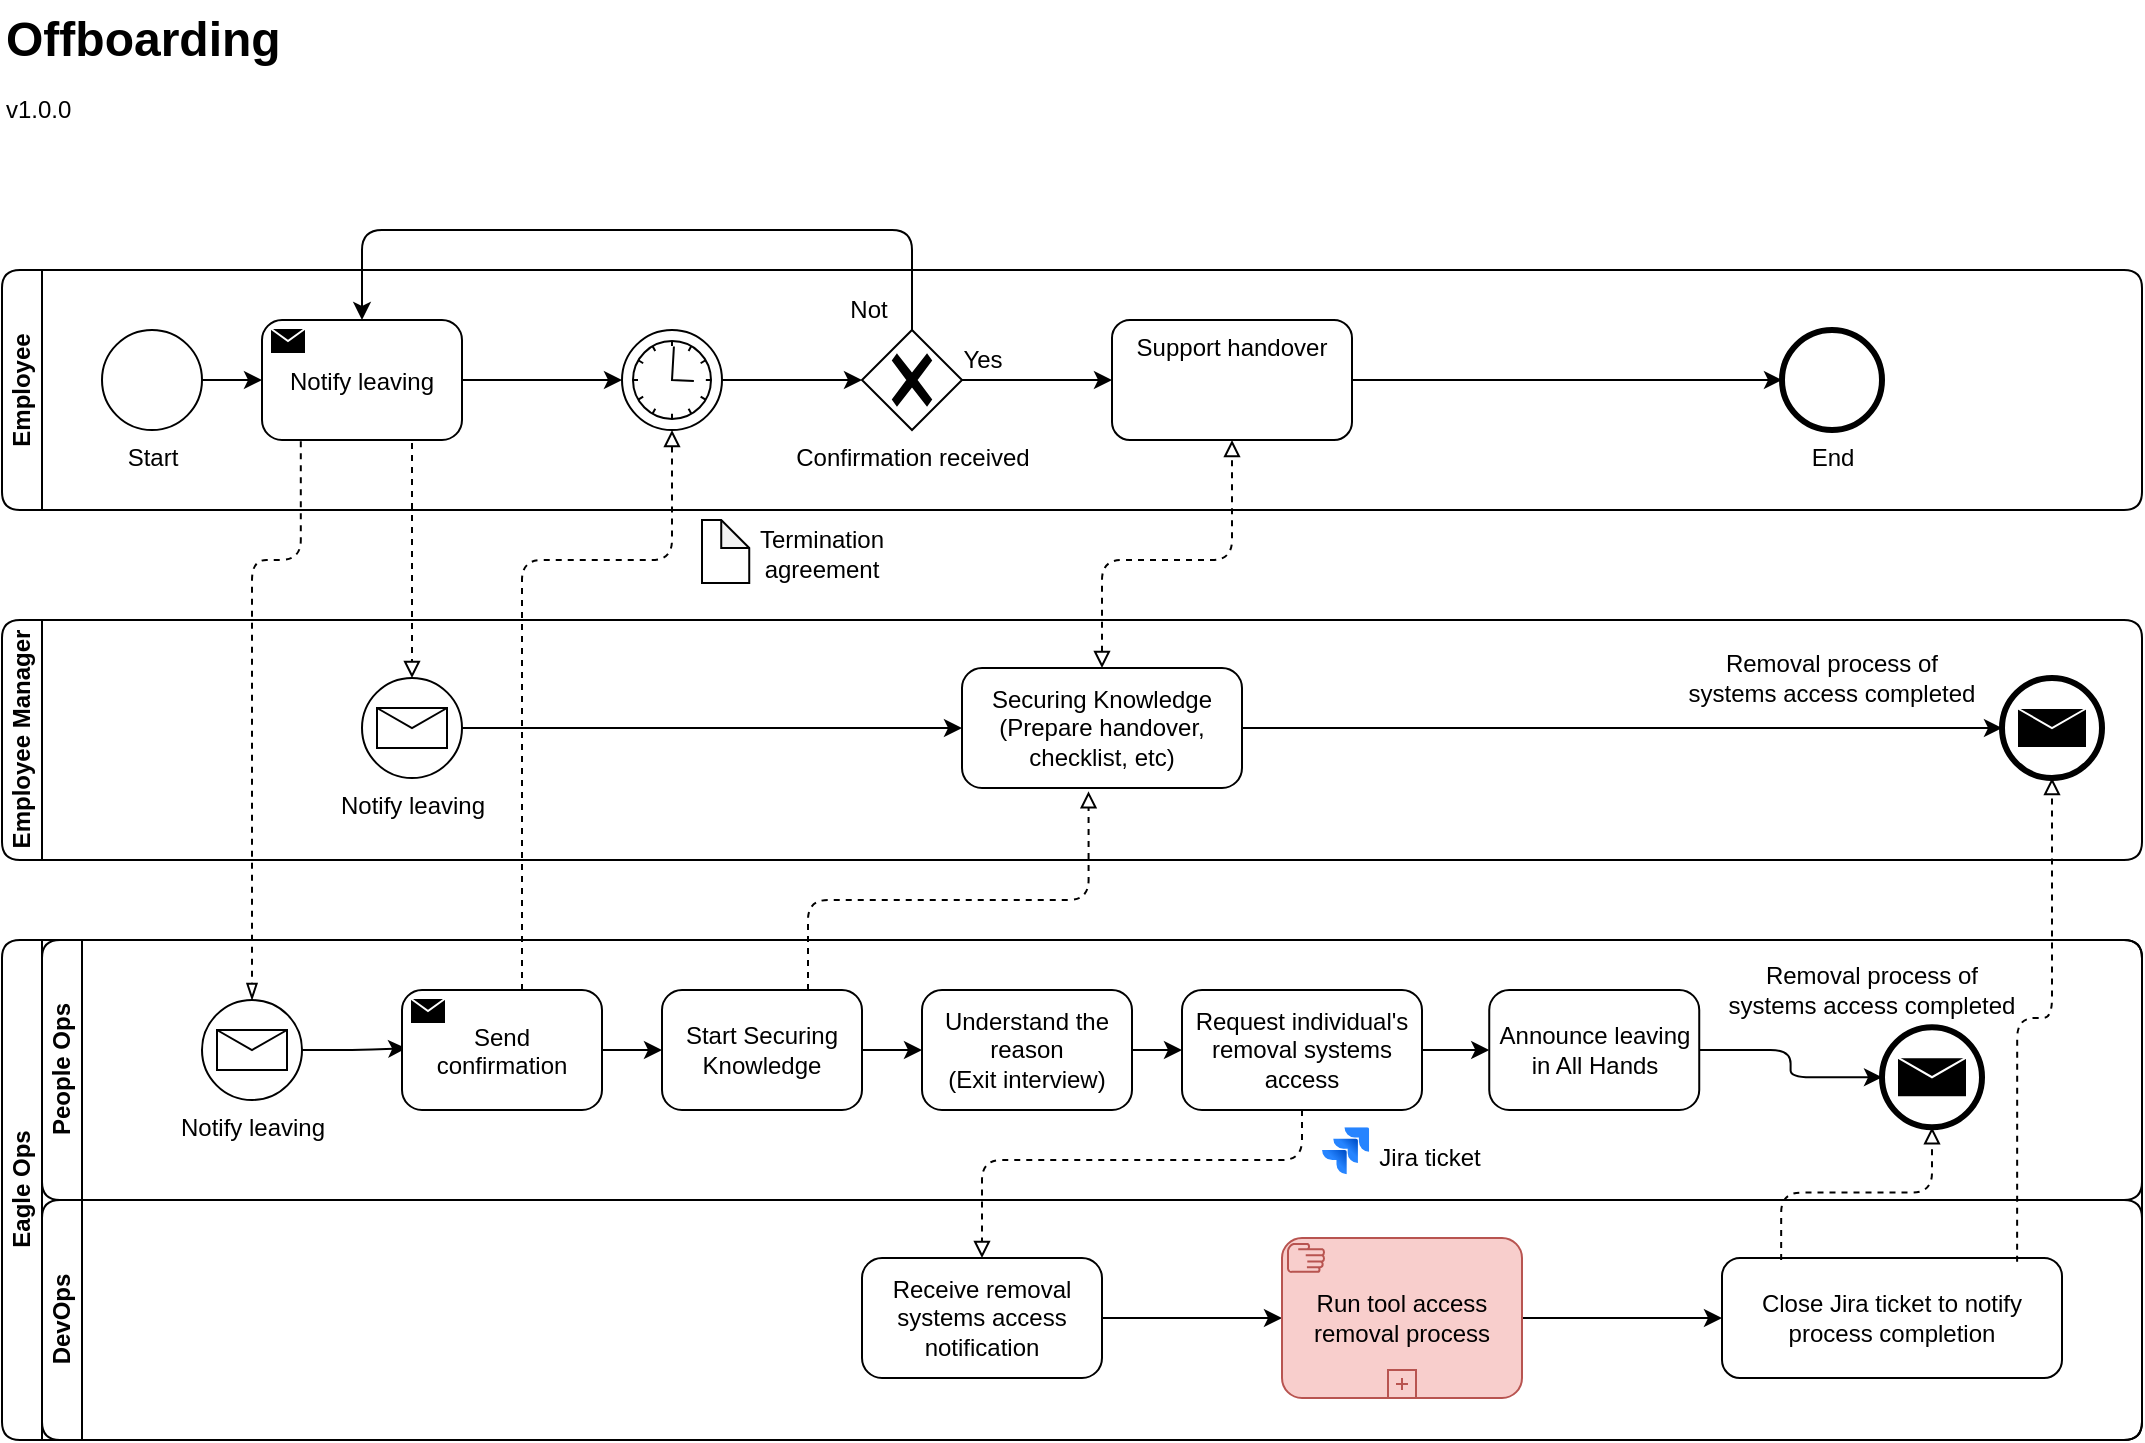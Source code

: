 <mxfile>
    <diagram id="r-hssegChHwMBUFeodyW" name="Offboarding">
        <mxGraphModel dx="1066" dy="440" grid="1" gridSize="10" guides="1" tooltips="1" connect="1" arrows="1" fold="1" page="1" pageScale="1" pageWidth="1169" pageHeight="827" math="0" shadow="0">
            <root>
                <mxCell id="0"/>
                <mxCell id="1" parent="0"/>
                <mxCell id="hDukkaT7l1Hp4GkBRoLi-1" value="Eagle Ops" style="swimlane;childLayout=stackLayout;resizeParent=1;resizeParentMax=0;horizontal=0;startSize=20;horizontalStack=0;html=1;rounded=1;" parent="1" vertex="1">
                    <mxGeometry x="40" y="510" width="1070" height="250" as="geometry"/>
                </mxCell>
                <mxCell id="hDukkaT7l1Hp4GkBRoLi-3" value="People Ops" style="swimlane;startSize=20;horizontal=0;html=1;rounded=1;" parent="hDukkaT7l1Hp4GkBRoLi-1" vertex="1">
                    <mxGeometry x="20" width="1050" height="130" as="geometry"/>
                </mxCell>
                <mxCell id="hDukkaT7l1Hp4GkBRoLi-24" style="edgeStyle=orthogonalEdgeStyle;rounded=1;orthogonalLoop=1;jettySize=auto;html=1;entryX=0.021;entryY=0.486;entryDx=0;entryDy=0;entryPerimeter=0;" parent="hDukkaT7l1Hp4GkBRoLi-3" source="hDukkaT7l1Hp4GkBRoLi-18" target="hDukkaT7l1Hp4GkBRoLi-14" edge="1">
                    <mxGeometry relative="1" as="geometry"/>
                </mxCell>
                <mxCell id="hDukkaT7l1Hp4GkBRoLi-18" value="Notify leaving" style="points=[[0.145,0.145,0],[0.5,0,0],[0.855,0.145,0],[1,0.5,0],[0.855,0.855,0],[0.5,1,0],[0.145,0.855,0],[0,0.5,0]];shape=mxgraph.bpmn.event;html=1;verticalLabelPosition=bottom;labelBackgroundColor=#ffffff;verticalAlign=top;align=center;perimeter=ellipsePerimeter;outlineConnect=0;aspect=fixed;outline=standard;symbol=message;rounded=1;" parent="hDukkaT7l1Hp4GkBRoLi-3" vertex="1">
                    <mxGeometry x="80" y="30" width="50" height="50" as="geometry"/>
                </mxCell>
                <mxCell id="hDukkaT7l1Hp4GkBRoLi-30" style="edgeStyle=orthogonalEdgeStyle;rounded=1;orthogonalLoop=1;jettySize=auto;html=1;entryX=0;entryY=0.5;entryDx=0;entryDy=0;entryPerimeter=0;" parent="hDukkaT7l1Hp4GkBRoLi-3" source="hDukkaT7l1Hp4GkBRoLi-14" target="hDukkaT7l1Hp4GkBRoLi-27" edge="1">
                    <mxGeometry relative="1" as="geometry"/>
                </mxCell>
                <mxCell id="hDukkaT7l1Hp4GkBRoLi-14" value="Send &#10;confirmation" style="shape=mxgraph.bpmn.task;rectStyle=rounded;size=10;taskMarker=send;labelBackgroundColor=#ffffff;" parent="hDukkaT7l1Hp4GkBRoLi-3" vertex="1">
                    <mxGeometry x="180" y="25" width="100" height="60" as="geometry"/>
                </mxCell>
                <mxCell id="hDukkaT7l1Hp4GkBRoLi-36" style="edgeStyle=orthogonalEdgeStyle;rounded=1;orthogonalLoop=1;jettySize=auto;html=1;entryX=0;entryY=0.5;entryDx=0;entryDy=0;entryPerimeter=0;" parent="hDukkaT7l1Hp4GkBRoLi-3" source="hDukkaT7l1Hp4GkBRoLi-27" target="hDukkaT7l1Hp4GkBRoLi-42" edge="1">
                    <mxGeometry relative="1" as="geometry"/>
                </mxCell>
                <mxCell id="hDukkaT7l1Hp4GkBRoLi-27" value="Start Securing Knowledge" style="points=[[0.25,0,0],[0.5,0,0],[0.75,0,0],[1,0.25,0],[1,0.5,0],[1,0.75,0],[0.75,1,0],[0.5,1,0],[0.25,1,0],[0,0.75,0],[0,0.5,0],[0,0.25,0]];shape=mxgraph.bpmn.task;whiteSpace=wrap;rectStyle=rounded;size=10;html=1;container=1;expand=0;collapsible=0;taskMarker=abstract;rounded=1;" parent="hDukkaT7l1Hp4GkBRoLi-3" vertex="1">
                    <mxGeometry x="310" y="25" width="100" height="60" as="geometry"/>
                </mxCell>
                <mxCell id="hDukkaT7l1Hp4GkBRoLi-43" style="edgeStyle=orthogonalEdgeStyle;rounded=1;orthogonalLoop=1;jettySize=auto;html=1;" parent="hDukkaT7l1Hp4GkBRoLi-3" source="hDukkaT7l1Hp4GkBRoLi-42" target="hDukkaT7l1Hp4GkBRoLi-35" edge="1">
                    <mxGeometry relative="1" as="geometry"/>
                </mxCell>
                <mxCell id="hDukkaT7l1Hp4GkBRoLi-42" value="Understand the reason&lt;br&gt;(Exit interview)" style="points=[[0.25,0,0],[0.5,0,0],[0.75,0,0],[1,0.25,0],[1,0.5,0],[1,0.75,0],[0.75,1,0],[0.5,1,0],[0.25,1,0],[0,0.75,0],[0,0.5,0],[0,0.25,0]];shape=mxgraph.bpmn.task;whiteSpace=wrap;rectStyle=rounded;size=10;html=1;container=1;expand=0;collapsible=0;taskMarker=abstract;rounded=1;" parent="hDukkaT7l1Hp4GkBRoLi-3" vertex="1">
                    <mxGeometry x="440" y="25" width="105" height="60" as="geometry"/>
                </mxCell>
                <mxCell id="hDukkaT7l1Hp4GkBRoLi-45" style="edgeStyle=orthogonalEdgeStyle;rounded=1;orthogonalLoop=1;jettySize=auto;html=1;" parent="hDukkaT7l1Hp4GkBRoLi-3" source="hDukkaT7l1Hp4GkBRoLi-35" target="hDukkaT7l1Hp4GkBRoLi-44" edge="1">
                    <mxGeometry relative="1" as="geometry"/>
                </mxCell>
                <mxCell id="hDukkaT7l1Hp4GkBRoLi-35" value="Request individual's removal systems access" style="points=[[0.25,0,0],[0.5,0,0],[0.75,0,0],[1,0.25,0],[1,0.5,0],[1,0.75,0],[0.75,1,0],[0.5,1,0],[0.25,1,0],[0,0.75,0],[0,0.5,0],[0,0.25,0]];shape=mxgraph.bpmn.task;whiteSpace=wrap;rectStyle=rounded;size=10;html=1;container=1;expand=0;collapsible=0;taskMarker=abstract;rounded=1;" parent="hDukkaT7l1Hp4GkBRoLi-3" vertex="1">
                    <mxGeometry x="570" y="25" width="120" height="60" as="geometry"/>
                </mxCell>
                <mxCell id="hDukkaT7l1Hp4GkBRoLi-68" value="" style="edgeStyle=orthogonalEdgeStyle;rounded=1;orthogonalLoop=1;jettySize=auto;html=1;entryX=0;entryY=0.5;entryDx=0;entryDy=0;entryPerimeter=0;" parent="hDukkaT7l1Hp4GkBRoLi-3" source="hDukkaT7l1Hp4GkBRoLi-44" target="hDukkaT7l1Hp4GkBRoLi-70" edge="1">
                    <mxGeometry relative="1" as="geometry">
                        <mxPoint x="890" y="55" as="targetPoint"/>
                    </mxGeometry>
                </mxCell>
                <mxCell id="hDukkaT7l1Hp4GkBRoLi-44" value="Announce leaving in All Hands" style="points=[[0.25,0,0],[0.5,0,0],[0.75,0,0],[1,0.25,0],[1,0.5,0],[1,0.75,0],[0.75,1,0],[0.5,1,0],[0.25,1,0],[0,0.75,0],[0,0.5,0],[0,0.25,0]];shape=mxgraph.bpmn.task;whiteSpace=wrap;rectStyle=rounded;size=10;html=1;container=1;expand=0;collapsible=0;taskMarker=abstract;rounded=1;" parent="hDukkaT7l1Hp4GkBRoLi-3" vertex="1">
                    <mxGeometry x="723.62" y="25" width="105" height="60" as="geometry"/>
                </mxCell>
                <mxCell id="hDukkaT7l1Hp4GkBRoLi-55" value="" style="image;html=1;image=img/lib/atlassian/Jira_Logo.svg;rounded=1;aspect=fixed;" parent="hDukkaT7l1Hp4GkBRoLi-3" vertex="1">
                    <mxGeometry x="640" y="93.62" width="23.622" height="23.62" as="geometry"/>
                </mxCell>
                <mxCell id="hDukkaT7l1Hp4GkBRoLi-56" value="Jira ticket" style="text;html=1;strokeColor=none;fillColor=none;align=center;verticalAlign=middle;whiteSpace=wrap;rounded=0;" parent="hDukkaT7l1Hp4GkBRoLi-3" vertex="1">
                    <mxGeometry x="663.62" y="93.62" width="60" height="30" as="geometry"/>
                </mxCell>
                <mxCell id="hDukkaT7l1Hp4GkBRoLi-70" value="" style="points=[[0.145,0.145,0],[0.5,0,0],[0.855,0.145,0],[1,0.5,0],[0.855,0.855,0],[0.5,1,0],[0.145,0.855,0],[0,0.5,0]];shape=mxgraph.bpmn.event;html=1;verticalLabelPosition=bottom;labelBackgroundColor=#ffffff;verticalAlign=top;align=center;perimeter=ellipsePerimeter;outlineConnect=0;aspect=fixed;outline=end;symbol=message;rounded=1;" parent="hDukkaT7l1Hp4GkBRoLi-3" vertex="1">
                    <mxGeometry x="920" y="43.62" width="50" height="50" as="geometry"/>
                </mxCell>
                <mxCell id="hDukkaT7l1Hp4GkBRoLi-81" value="Removal process of systems access completed" style="text;html=1;align=center;verticalAlign=middle;whiteSpace=wrap;rounded=0;" parent="hDukkaT7l1Hp4GkBRoLi-3" vertex="1">
                    <mxGeometry x="840" y="10" width="150" height="30" as="geometry"/>
                </mxCell>
                <mxCell id="hDukkaT7l1Hp4GkBRoLi-4" value="DevOps" style="swimlane;startSize=20;horizontal=0;html=1;rounded=1;" parent="hDukkaT7l1Hp4GkBRoLi-1" vertex="1">
                    <mxGeometry x="20" y="130" width="1050" height="120" as="geometry"/>
                </mxCell>
                <mxCell id="hDukkaT7l1Hp4GkBRoLi-59" value="" style="edgeStyle=orthogonalEdgeStyle;rounded=1;orthogonalLoop=1;jettySize=auto;html=1;entryX=0;entryY=0.5;entryDx=0;entryDy=0;entryPerimeter=0;" parent="hDukkaT7l1Hp4GkBRoLi-4" source="hDukkaT7l1Hp4GkBRoLi-53" target="LDwRzjpOLMUeK4j8077h-1" edge="1">
                    <mxGeometry relative="1" as="geometry">
                        <mxPoint x="640" y="59" as="targetPoint"/>
                    </mxGeometry>
                </mxCell>
                <mxCell id="hDukkaT7l1Hp4GkBRoLi-53" value="Receive removal systems access notification" style="points=[[0.25,0,0],[0.5,0,0],[0.75,0,0],[1,0.25,0],[1,0.5,0],[1,0.75,0],[0.75,1,0],[0.5,1,0],[0.25,1,0],[0,0.75,0],[0,0.5,0],[0,0.25,0]];shape=mxgraph.bpmn.task;whiteSpace=wrap;rectStyle=rounded;size=10;html=1;container=1;expand=0;collapsible=0;taskMarker=abstract;rounded=1;" parent="hDukkaT7l1Hp4GkBRoLi-4" vertex="1">
                    <mxGeometry x="410" y="29" width="120" height="60" as="geometry"/>
                </mxCell>
                <mxCell id="hDukkaT7l1Hp4GkBRoLi-65" value="" style="edgeStyle=orthogonalEdgeStyle;rounded=1;orthogonalLoop=1;jettySize=auto;html=1;exitX=1;exitY=0.5;exitDx=0;exitDy=0;exitPerimeter=0;" parent="hDukkaT7l1Hp4GkBRoLi-4" source="LDwRzjpOLMUeK4j8077h-1" target="hDukkaT7l1Hp4GkBRoLi-64" edge="1">
                    <mxGeometry relative="1" as="geometry">
                        <mxPoint x="760" y="59" as="sourcePoint"/>
                    </mxGeometry>
                </mxCell>
                <mxCell id="hDukkaT7l1Hp4GkBRoLi-64" value="Close Jira ticket to notify process completion" style="whiteSpace=wrap;html=1;rounded=1;" parent="hDukkaT7l1Hp4GkBRoLi-4" vertex="1">
                    <mxGeometry x="840" y="29" width="170" height="60" as="geometry"/>
                </mxCell>
                <mxCell id="LDwRzjpOLMUeK4j8077h-1" value="Run tool access removal process" style="points=[[0.25,0,0],[0.5,0,0],[0.75,0,0],[1,0.25,0],[1,0.5,0],[1,0.75,0],[0.75,1,0],[0.5,1,0],[0.25,1,0],[0,0.75,0],[0,0.5,0],[0,0.25,0]];shape=mxgraph.bpmn.task;whiteSpace=wrap;rectStyle=rounded;size=10;html=1;taskMarker=manual;isLoopSub=1;fillColor=#f8cecc;strokeColor=#b85450;" parent="hDukkaT7l1Hp4GkBRoLi-4" vertex="1">
                    <mxGeometry x="620" y="19" width="120" height="80" as="geometry"/>
                </mxCell>
                <mxCell id="hDukkaT7l1Hp4GkBRoLi-54" style="edgeStyle=orthogonalEdgeStyle;rounded=1;orthogonalLoop=1;jettySize=auto;html=1;entryX=0.5;entryY=0;entryDx=0;entryDy=0;entryPerimeter=0;dashed=1;endArrow=block;endFill=0;" parent="hDukkaT7l1Hp4GkBRoLi-1" source="hDukkaT7l1Hp4GkBRoLi-35" target="hDukkaT7l1Hp4GkBRoLi-53" edge="1">
                    <mxGeometry relative="1" as="geometry">
                        <Array as="points">
                            <mxPoint x="650" y="110"/>
                            <mxPoint x="490" y="110"/>
                        </Array>
                    </mxGeometry>
                </mxCell>
                <mxCell id="hDukkaT7l1Hp4GkBRoLi-69" style="edgeStyle=orthogonalEdgeStyle;rounded=1;orthogonalLoop=1;jettySize=auto;html=1;dashed=1;endArrow=block;endFill=0;exitX=0.174;exitY=0.017;exitDx=0;exitDy=0;exitPerimeter=0;" parent="hDukkaT7l1Hp4GkBRoLi-1" source="hDukkaT7l1Hp4GkBRoLi-64" target="hDukkaT7l1Hp4GkBRoLi-70" edge="1">
                    <mxGeometry relative="1" as="geometry">
                        <mxPoint x="965" y="85" as="targetPoint"/>
                    </mxGeometry>
                </mxCell>
                <mxCell id="hDukkaT7l1Hp4GkBRoLi-5" value="&lt;div&gt;Employee&lt;/div&gt;" style="swimlane;startSize=20;horizontal=0;html=1;whiteSpace=wrap;rounded=1;" parent="1" vertex="1">
                    <mxGeometry x="40" y="175" width="1070" height="120" as="geometry"/>
                </mxCell>
                <mxCell id="hDukkaT7l1Hp4GkBRoLi-9" value="" style="edgeStyle=orthogonalEdgeStyle;orthogonalLoop=1;jettySize=auto;html=1;" parent="hDukkaT7l1Hp4GkBRoLi-5" source="hDukkaT7l1Hp4GkBRoLi-6" target="hDukkaT7l1Hp4GkBRoLi-8" edge="1">
                    <mxGeometry relative="1" as="geometry"/>
                </mxCell>
                <mxCell id="hDukkaT7l1Hp4GkBRoLi-6" value="Start" style="points=[[0.145,0.145,0],[0.5,0,0],[0.855,0.145,0],[1,0.5,0],[0.855,0.855,0],[0.5,1,0],[0.145,0.855,0],[0,0.5,0]];shape=mxgraph.bpmn.event;html=1;verticalLabelPosition=bottom;labelBackgroundColor=#ffffff;verticalAlign=top;align=center;perimeter=ellipsePerimeter;outlineConnect=0;aspect=fixed;outline=standard;symbol=general;rounded=1;" parent="hDukkaT7l1Hp4GkBRoLi-5" vertex="1">
                    <mxGeometry x="50" y="30" width="50" height="50" as="geometry"/>
                </mxCell>
                <mxCell id="hDukkaT7l1Hp4GkBRoLi-17" style="edgeStyle=orthogonalEdgeStyle;rounded=1;orthogonalLoop=1;jettySize=auto;html=1;" parent="hDukkaT7l1Hp4GkBRoLi-5" source="hDukkaT7l1Hp4GkBRoLi-8" target="hDukkaT7l1Hp4GkBRoLi-16" edge="1">
                    <mxGeometry relative="1" as="geometry"/>
                </mxCell>
                <mxCell id="hDukkaT7l1Hp4GkBRoLi-8" value="Notify leaving" style="shape=mxgraph.bpmn.task;rectStyle=rounded;size=10;taskMarker=send;labelBackgroundColor=#ffffff;" parent="hDukkaT7l1Hp4GkBRoLi-5" vertex="1">
                    <mxGeometry x="130" y="25" width="100" height="60" as="geometry"/>
                </mxCell>
                <mxCell id="hDukkaT7l1Hp4GkBRoLi-26" style="edgeStyle=orthogonalEdgeStyle;rounded=1;orthogonalLoop=1;jettySize=auto;html=1;entryX=0;entryY=0.5;entryDx=0;entryDy=0;entryPerimeter=0;" parent="hDukkaT7l1Hp4GkBRoLi-5" source="hDukkaT7l1Hp4GkBRoLi-16" target="hDukkaT7l1Hp4GkBRoLi-12" edge="1">
                    <mxGeometry relative="1" as="geometry"/>
                </mxCell>
                <mxCell id="hDukkaT7l1Hp4GkBRoLi-16" value="" style="points=[[0.145,0.145,0],[0.5,0,0],[0.855,0.145,0],[1,0.5,0],[0.855,0.855,0],[0.5,1,0],[0.145,0.855,0],[0,0.5,0]];shape=mxgraph.bpmn.event;html=1;verticalLabelPosition=bottom;labelBackgroundColor=#ffffff;verticalAlign=top;align=center;perimeter=ellipsePerimeter;outlineConnect=0;aspect=fixed;outline=standard;symbol=timer;rounded=1;" parent="hDukkaT7l1Hp4GkBRoLi-5" vertex="1">
                    <mxGeometry x="310" y="30" width="50" height="50" as="geometry"/>
                </mxCell>
                <mxCell id="hDukkaT7l1Hp4GkBRoLi-49" style="edgeStyle=orthogonalEdgeStyle;rounded=1;orthogonalLoop=1;jettySize=auto;html=1;" parent="hDukkaT7l1Hp4GkBRoLi-5" source="hDukkaT7l1Hp4GkBRoLi-12" target="hDukkaT7l1Hp4GkBRoLi-8" edge="1">
                    <mxGeometry relative="1" as="geometry">
                        <Array as="points">
                            <mxPoint x="455" y="-20"/>
                            <mxPoint x="180" y="-20"/>
                        </Array>
                    </mxGeometry>
                </mxCell>
                <mxCell id="hDukkaT7l1Hp4GkBRoLi-51" value="" style="edgeStyle=orthogonalEdgeStyle;rounded=1;orthogonalLoop=1;jettySize=auto;html=1;" parent="hDukkaT7l1Hp4GkBRoLi-5" source="hDukkaT7l1Hp4GkBRoLi-12" target="hDukkaT7l1Hp4GkBRoLi-50" edge="1">
                    <mxGeometry relative="1" as="geometry"/>
                </mxCell>
                <mxCell id="hDukkaT7l1Hp4GkBRoLi-12" value="Confirmation received" style="points=[[0.25,0.25,0],[0.5,0,0],[0.75,0.25,0],[1,0.5,0],[0.75,0.75,0],[0.5,1,0],[0.25,0.75,0],[0,0.5,0]];shape=mxgraph.bpmn.gateway2;html=1;verticalLabelPosition=bottom;labelBackgroundColor=#ffffff;verticalAlign=top;align=center;perimeter=rhombusPerimeter;outlineConnect=0;outline=none;symbol=none;gwType=exclusive;rounded=1;" parent="hDukkaT7l1Hp4GkBRoLi-5" vertex="1">
                    <mxGeometry x="430" y="30" width="50" height="50" as="geometry"/>
                </mxCell>
                <mxCell id="hDukkaT7l1Hp4GkBRoLi-76" style="edgeStyle=orthogonalEdgeStyle;rounded=1;orthogonalLoop=1;jettySize=auto;html=1;entryX=0;entryY=0.5;entryDx=0;entryDy=0;entryPerimeter=0;" parent="hDukkaT7l1Hp4GkBRoLi-5" source="hDukkaT7l1Hp4GkBRoLi-50" target="hDukkaT7l1Hp4GkBRoLi-66" edge="1">
                    <mxGeometry relative="1" as="geometry"/>
                </mxCell>
                <mxCell id="hDukkaT7l1Hp4GkBRoLi-50" value="Support handover" style="whiteSpace=wrap;html=1;verticalAlign=top;labelBackgroundColor=#ffffff;rounded=1;" parent="hDukkaT7l1Hp4GkBRoLi-5" vertex="1">
                    <mxGeometry x="555" y="25" width="120" height="60" as="geometry"/>
                </mxCell>
                <mxCell id="hDukkaT7l1Hp4GkBRoLi-66" value="End" style="points=[[0.145,0.145,0],[0.5,0,0],[0.855,0.145,0],[1,0.5,0],[0.855,0.855,0],[0.5,1,0],[0.145,0.855,0],[0,0.5,0]];shape=mxgraph.bpmn.event;html=1;verticalLabelPosition=bottom;labelBackgroundColor=#ffffff;verticalAlign=top;align=center;perimeter=ellipsePerimeter;outlineConnect=0;aspect=fixed;outline=end;symbol=terminate2;rounded=1;" parent="hDukkaT7l1Hp4GkBRoLi-5" vertex="1">
                    <mxGeometry x="890" y="30" width="50" height="50" as="geometry"/>
                </mxCell>
                <mxCell id="2" value="Not" style="text;html=1;align=center;verticalAlign=middle;resizable=0;points=[];autosize=1;strokeColor=none;fillColor=none;" parent="hDukkaT7l1Hp4GkBRoLi-5" vertex="1">
                    <mxGeometry x="413" y="5" width="40" height="30" as="geometry"/>
                </mxCell>
                <mxCell id="hDukkaT7l1Hp4GkBRoLi-20" style="edgeStyle=orthogonalEdgeStyle;rounded=1;orthogonalLoop=1;jettySize=auto;html=1;dashed=1;endArrow=blockThin;endFill=0;exitX=0.194;exitY=1.011;exitDx=0;exitDy=0;exitPerimeter=0;entryX=0.5;entryY=0;entryDx=0;entryDy=0;entryPerimeter=0;" parent="1" source="hDukkaT7l1Hp4GkBRoLi-8" target="hDukkaT7l1Hp4GkBRoLi-18" edge="1">
                    <mxGeometry relative="1" as="geometry">
                        <Array as="points">
                            <mxPoint x="189" y="320"/>
                            <mxPoint x="165" y="320"/>
                        </Array>
                    </mxGeometry>
                </mxCell>
                <mxCell id="hDukkaT7l1Hp4GkBRoLi-22" style="rounded=1;orthogonalLoop=1;jettySize=auto;html=1;dashed=1;endArrow=block;endFill=0;edgeStyle=orthogonalEdgeStyle;exitX=0.75;exitY=1.025;exitDx=0;exitDy=0;exitPerimeter=0;" parent="1" source="hDukkaT7l1Hp4GkBRoLi-8" target="hDukkaT7l1Hp4GkBRoLi-21" edge="1">
                    <mxGeometry relative="1" as="geometry">
                        <mxPoint x="220" y="237" as="sourcePoint"/>
                        <Array as="points">
                            <mxPoint x="245" y="340"/>
                            <mxPoint x="245" y="340"/>
                        </Array>
                    </mxGeometry>
                </mxCell>
                <mxCell id="hDukkaT7l1Hp4GkBRoLi-25" style="edgeStyle=orthogonalEdgeStyle;rounded=1;orthogonalLoop=1;jettySize=auto;html=1;dashed=1;endArrow=block;endFill=0;" parent="1" source="hDukkaT7l1Hp4GkBRoLi-14" target="hDukkaT7l1Hp4GkBRoLi-16" edge="1">
                    <mxGeometry relative="1" as="geometry">
                        <Array as="points">
                            <mxPoint x="300" y="320"/>
                            <mxPoint x="375" y="320"/>
                        </Array>
                    </mxGeometry>
                </mxCell>
                <mxCell id="hDukkaT7l1Hp4GkBRoLi-31" value="" style="shape=note;whiteSpace=wrap;html=1;backgroundOutline=1;darkOpacity=0.05;rounded=1;size=14;" parent="1" vertex="1">
                    <mxGeometry x="390" y="300" width="23.622" height="31.496" as="geometry"/>
                </mxCell>
                <mxCell id="hDukkaT7l1Hp4GkBRoLi-34" value="Termination agreement" style="text;html=1;strokeColor=none;fillColor=none;align=center;verticalAlign=middle;whiteSpace=wrap;rounded=0;" parent="1" vertex="1">
                    <mxGeometry x="420" y="301.5" width="60" height="30" as="geometry"/>
                </mxCell>
                <mxCell id="hDukkaT7l1Hp4GkBRoLi-2" value="Employee Manager" style="swimlane;startSize=20;horizontal=0;html=1;rounded=1;" parent="1" vertex="1">
                    <mxGeometry x="40" y="350" width="1070" height="120" as="geometry">
                        <mxRectangle x="20" width="990" height="30" as="alternateBounds"/>
                    </mxGeometry>
                </mxCell>
                <mxCell id="hDukkaT7l1Hp4GkBRoLi-47" style="edgeStyle=orthogonalEdgeStyle;rounded=1;orthogonalLoop=1;jettySize=auto;html=1;" parent="hDukkaT7l1Hp4GkBRoLi-2" source="hDukkaT7l1Hp4GkBRoLi-21" target="hDukkaT7l1Hp4GkBRoLi-46" edge="1">
                    <mxGeometry relative="1" as="geometry"/>
                </mxCell>
                <mxCell id="hDukkaT7l1Hp4GkBRoLi-21" value="Notify leaving" style="points=[[0.145,0.145,0],[0.5,0,0],[0.855,0.145,0],[1,0.5,0],[0.855,0.855,0],[0.5,1,0],[0.145,0.855,0],[0,0.5,0]];shape=mxgraph.bpmn.event;html=1;verticalLabelPosition=bottom;labelBackgroundColor=#ffffff;verticalAlign=top;align=center;perimeter=ellipsePerimeter;outlineConnect=0;aspect=fixed;outline=standard;symbol=message;rounded=1;" parent="hDukkaT7l1Hp4GkBRoLi-2" vertex="1">
                    <mxGeometry x="180" y="29" width="50" height="50" as="geometry"/>
                </mxCell>
                <mxCell id="hDukkaT7l1Hp4GkBRoLi-75" style="edgeStyle=orthogonalEdgeStyle;rounded=1;orthogonalLoop=1;jettySize=auto;html=1;entryX=0;entryY=0.5;entryDx=0;entryDy=0;entryPerimeter=0;" parent="hDukkaT7l1Hp4GkBRoLi-2" source="hDukkaT7l1Hp4GkBRoLi-46" target="hDukkaT7l1Hp4GkBRoLi-73" edge="1">
                    <mxGeometry relative="1" as="geometry"/>
                </mxCell>
                <mxCell id="hDukkaT7l1Hp4GkBRoLi-46" value="Securing Knowledge&lt;br&gt;(Prepare handover, checklist, etc)" style="points=[[0.25,0,0],[0.5,0,0],[0.75,0,0],[1,0.25,0],[1,0.5,0],[1,0.75,0],[0.75,1,0],[0.5,1,0],[0.25,1,0],[0,0.75,0],[0,0.5,0],[0,0.25,0]];shape=mxgraph.bpmn.task;whiteSpace=wrap;rectStyle=rounded;size=10;html=1;container=1;expand=0;collapsible=0;taskMarker=abstract;rounded=1;" parent="hDukkaT7l1Hp4GkBRoLi-2" vertex="1">
                    <mxGeometry x="480" y="24" width="140" height="60" as="geometry"/>
                </mxCell>
                <mxCell id="hDukkaT7l1Hp4GkBRoLi-73" value="" style="points=[[0.145,0.145,0],[0.5,0,0],[0.855,0.145,0],[1,0.5,0],[0.855,0.855,0],[0.5,1,0],[0.145,0.855,0],[0,0.5,0]];shape=mxgraph.bpmn.event;html=1;verticalLabelPosition=bottom;labelBackgroundColor=#ffffff;verticalAlign=top;align=center;perimeter=ellipsePerimeter;outlineConnect=0;aspect=fixed;outline=end;symbol=message;rounded=1;" parent="hDukkaT7l1Hp4GkBRoLi-2" vertex="1">
                    <mxGeometry x="1000" y="29" width="50" height="50" as="geometry"/>
                </mxCell>
                <mxCell id="hDukkaT7l1Hp4GkBRoLi-77" value="Removal process of systems access completed" style="text;html=1;strokeColor=none;fillColor=none;align=center;verticalAlign=middle;whiteSpace=wrap;rounded=0;" parent="hDukkaT7l1Hp4GkBRoLi-2" vertex="1">
                    <mxGeometry x="840" y="14" width="150" height="30" as="geometry"/>
                </mxCell>
                <mxCell id="hDukkaT7l1Hp4GkBRoLi-48" style="edgeStyle=orthogonalEdgeStyle;rounded=1;orthogonalLoop=1;jettySize=auto;html=1;entryX=0.452;entryY=1.028;entryDx=0;entryDy=0;entryPerimeter=0;dashed=1;endArrow=block;endFill=0;" parent="1" source="hDukkaT7l1Hp4GkBRoLi-27" target="hDukkaT7l1Hp4GkBRoLi-46" edge="1">
                    <mxGeometry relative="1" as="geometry">
                        <Array as="points">
                            <mxPoint x="443" y="490"/>
                            <mxPoint x="583" y="490"/>
                        </Array>
                    </mxGeometry>
                </mxCell>
                <mxCell id="hDukkaT7l1Hp4GkBRoLi-52" style="edgeStyle=orthogonalEdgeStyle;rounded=1;orthogonalLoop=1;jettySize=auto;html=1;endArrow=block;endFill=0;dashed=1;startArrow=block;startFill=0;" parent="1" source="hDukkaT7l1Hp4GkBRoLi-46" target="hDukkaT7l1Hp4GkBRoLi-50" edge="1">
                    <mxGeometry relative="1" as="geometry">
                        <Array as="points">
                            <mxPoint x="590" y="320"/>
                            <mxPoint x="655" y="320"/>
                        </Array>
                    </mxGeometry>
                </mxCell>
                <mxCell id="hDukkaT7l1Hp4GkBRoLi-80" style="edgeStyle=orthogonalEdgeStyle;rounded=1;orthogonalLoop=1;jettySize=auto;html=1;dashed=1;endArrow=block;endFill=0;exitX=0.868;exitY=0.031;exitDx=0;exitDy=0;exitPerimeter=0;entryX=0.5;entryY=1;entryDx=0;entryDy=0;entryPerimeter=0;" parent="1" source="hDukkaT7l1Hp4GkBRoLi-64" target="hDukkaT7l1Hp4GkBRoLi-73" edge="1">
                    <mxGeometry relative="1" as="geometry">
                        <mxPoint x="1026" y="619" as="sourcePoint"/>
                        <mxPoint x="1050" y="550" as="targetPoint"/>
                    </mxGeometry>
                </mxCell>
                <mxCell id="aD8TksumE34_jyx7WvKi-1" value="Offboarding" style="text;strokeColor=none;fillColor=none;html=1;fontSize=24;fontStyle=1;verticalAlign=middle;align=left;" parent="1" vertex="1">
                    <mxGeometry x="40" y="40" width="230" height="40" as="geometry"/>
                </mxCell>
                <mxCell id="aD8TksumE34_jyx7WvKi-2" value="v1.0.0" style="text;html=1;strokeColor=none;fillColor=none;align=left;verticalAlign=middle;whiteSpace=wrap;rounded=0;" parent="1" vertex="1">
                    <mxGeometry x="40" y="80" width="60" height="30" as="geometry"/>
                </mxCell>
                <mxCell id="3" value="Yes" style="text;html=1;align=center;verticalAlign=middle;resizable=0;points=[];autosize=1;strokeColor=none;fillColor=none;" parent="1" vertex="1">
                    <mxGeometry x="510" y="205" width="40" height="30" as="geometry"/>
                </mxCell>
            </root>
        </mxGraphModel>
    </diagram>
    <diagram name="Onboarding: 1 - Prior first day" id="3lkF5vliwZrt1aq8uy8R">
        <mxGraphModel dx="1386" dy="665" grid="1" gridSize="10" guides="1" tooltips="1" connect="1" arrows="1" fold="1" page="1" pageScale="1" pageWidth="1169" pageHeight="827" math="0" shadow="0">
            <root>
                <mxCell id="TQgzKQtOKjQi2imn_hHr-0"/>
                <mxCell id="TQgzKQtOKjQi2imn_hHr-1" parent="TQgzKQtOKjQi2imn_hHr-0"/>
                <mxCell id="TQgzKQtOKjQi2imn_hHr-2" value="Eagle Ops" style="swimlane;childLayout=stackLayout;resizeParent=1;resizeParentMax=0;horizontal=0;startSize=20;horizontalStack=0;html=1;rounded=1;" parent="TQgzKQtOKjQi2imn_hHr-1" vertex="1">
                    <mxGeometry x="40" y="510" width="1070" height="250" as="geometry"/>
                </mxCell>
                <mxCell id="TQgzKQtOKjQi2imn_hHr-3" value="People Ops" style="swimlane;startSize=20;horizontal=0;html=1;rounded=1;" parent="TQgzKQtOKjQi2imn_hHr-2" vertex="1">
                    <mxGeometry x="20" width="1050" height="130" as="geometry"/>
                </mxCell>
                <mxCell id="TQgzKQtOKjQi2imn_hHr-8" style="edgeStyle=orthogonalEdgeStyle;rounded=1;orthogonalLoop=1;jettySize=auto;html=1;entryX=0;entryY=0.5;entryDx=0;entryDy=0;entryPerimeter=0;" parent="TQgzKQtOKjQi2imn_hHr-3" source="TQgzKQtOKjQi2imn_hHr-9" target="TQgzKQtOKjQi2imn_hHr-11" edge="1">
                    <mxGeometry relative="1" as="geometry"/>
                </mxCell>
                <mxCell id="TQgzKQtOKjQi2imn_hHr-9" value="Request systems access for new hire (Google Form)" style="points=[[0.25,0,0],[0.5,0,0],[0.75,0,0],[1,0.25,0],[1,0.5,0],[1,0.75,0],[0.75,1,0],[0.5,1,0],[0.25,1,0],[0,0.75,0],[0,0.5,0],[0,0.25,0]];shape=mxgraph.bpmn.task;whiteSpace=wrap;rectStyle=rounded;size=10;html=1;container=1;expand=0;collapsible=0;taskMarker=abstract;rounded=1;" parent="TQgzKQtOKjQi2imn_hHr-3" vertex="1">
                    <mxGeometry x="300" y="30" width="120" height="60" as="geometry"/>
                </mxCell>
                <mxCell id="l6jrSMq1p4zG9x2vz-js-15" style="edgeStyle=none;html=1;" parent="TQgzKQtOKjQi2imn_hHr-3" source="TQgzKQtOKjQi2imn_hHr-11" target="TQgzKQtOKjQi2imn_hHr-15" edge="1">
                    <mxGeometry relative="1" as="geometry"/>
                </mxCell>
                <mxCell id="TQgzKQtOKjQi2imn_hHr-11" value="Assign new hire a Buddy" style="points=[[0.25,0,0],[0.5,0,0],[0.75,0,0],[1,0.25,0],[1,0.5,0],[1,0.75,0],[0.75,1,0],[0.5,1,0],[0.25,1,0],[0,0.75,0],[0,0.5,0],[0,0.25,0]];shape=mxgraph.bpmn.task;whiteSpace=wrap;rectStyle=rounded;size=10;html=1;container=1;expand=0;collapsible=0;taskMarker=abstract;rounded=1;" parent="TQgzKQtOKjQi2imn_hHr-3" vertex="1">
                    <mxGeometry x="459" y="30" width="105" height="60" as="geometry"/>
                </mxCell>
                <mxCell id="l6jrSMq1p4zG9x2vz-js-18" value="" style="edgeStyle=none;html=1;entryX=0;entryY=0.5;entryDx=0;entryDy=0;entryPerimeter=0;" parent="TQgzKQtOKjQi2imn_hHr-3" source="TQgzKQtOKjQi2imn_hHr-15" target="l6jrSMq1p4zG9x2vz-js-20" edge="1">
                    <mxGeometry relative="1" as="geometry">
                        <mxPoint x="820" y="60" as="targetPoint"/>
                    </mxGeometry>
                </mxCell>
                <mxCell id="TQgzKQtOKjQi2imn_hHr-15" value="Contact to new hire to confirm that systems access was granted" style="points=[[0.25,0,0],[0.5,0,0],[0.75,0,0],[1,0.25,0],[1,0.5,0],[1,0.75,0],[0.75,1,0],[0.5,1,0],[0.25,1,0],[0,0.75,0],[0,0.5,0],[0,0.25,0]];shape=mxgraph.bpmn.task;whiteSpace=wrap;rectStyle=rounded;size=10;html=1;container=1;expand=0;collapsible=0;taskMarker=abstract;rounded=1;" parent="TQgzKQtOKjQi2imn_hHr-3" vertex="1">
                    <mxGeometry x="610" y="30" width="130" height="60" as="geometry"/>
                </mxCell>
                <mxCell id="TQgzKQtOKjQi2imn_hHr-17" value="Jira ticket" style="text;html=1;strokeColor=none;fillColor=none;align=center;verticalAlign=middle;whiteSpace=wrap;rounded=0;" parent="TQgzKQtOKjQi2imn_hHr-3" vertex="1">
                    <mxGeometry x="360" y="134" width="60" height="30" as="geometry"/>
                </mxCell>
                <mxCell id="l6jrSMq1p4zG9x2vz-js-1" value="" style="edgeStyle=none;html=1;" parent="TQgzKQtOKjQi2imn_hHr-3" source="TQgzKQtOKjQi2imn_hHr-30" target="l6jrSMq1p4zG9x2vz-js-0" edge="1">
                    <mxGeometry relative="1" as="geometry"/>
                </mxCell>
                <mxCell id="TQgzKQtOKjQi2imn_hHr-30" value="Start" style="points=[[0.145,0.145,0],[0.5,0,0],[0.855,0.145,0],[1,0.5,0],[0.855,0.855,0],[0.5,1,0],[0.145,0.855,0],[0,0.5,0]];shape=mxgraph.bpmn.event;html=1;verticalLabelPosition=bottom;labelBackgroundColor=#ffffff;verticalAlign=top;align=center;perimeter=ellipsePerimeter;outlineConnect=0;aspect=fixed;outline=standard;symbol=general;rounded=1;" parent="TQgzKQtOKjQi2imn_hHr-3" vertex="1">
                    <mxGeometry x="50" y="35" width="50" height="50" as="geometry"/>
                </mxCell>
                <mxCell id="l6jrSMq1p4zG9x2vz-js-7" style="edgeStyle=none;html=1;" parent="TQgzKQtOKjQi2imn_hHr-3" source="l6jrSMq1p4zG9x2vz-js-0" target="TQgzKQtOKjQi2imn_hHr-9" edge="1">
                    <mxGeometry relative="1" as="geometry"/>
                </mxCell>
                <mxCell id="l6jrSMq1p4zG9x2vz-js-0" value="Enter new hire's information in HRIS (BambooHR)" style="whiteSpace=wrap;html=1;verticalAlign=top;labelBackgroundColor=#ffffff;rounded=1;" parent="TQgzKQtOKjQi2imn_hHr-3" vertex="1">
                    <mxGeometry x="145" y="30" width="120" height="60" as="geometry"/>
                </mxCell>
                <mxCell id="l6jrSMq1p4zG9x2vz-js-28" style="edgeStyle=orthogonalEdgeStyle;html=1;" parent="TQgzKQtOKjQi2imn_hHr-3" source="l6jrSMq1p4zG9x2vz-js-20" target="TQgzKQtOKjQi2imn_hHr-40" edge="1">
                    <mxGeometry relative="1" as="geometry"/>
                </mxCell>
                <mxCell id="l6jrSMq1p4zG9x2vz-js-20" value="Add new hired to relevant calendar and mail groups" style="points=[[0.25,0,0],[0.5,0,0],[0.75,0,0],[1,0.25,0],[1,0.5,0],[1,0.75,0],[0.75,1,0],[0.5,1,0],[0.25,1,0],[0,0.75,0],[0,0.5,0],[0,0.25,0]];shape=mxgraph.bpmn.task;whiteSpace=wrap;rectStyle=rounded;size=10;html=1;container=1;expand=0;collapsible=0;taskMarker=abstract;rounded=1;" parent="TQgzKQtOKjQi2imn_hHr-3" vertex="1">
                    <mxGeometry x="790" y="30" width="130" height="60" as="geometry"/>
                </mxCell>
                <mxCell id="TQgzKQtOKjQi2imn_hHr-40" value="End" style="points=[[0.145,0.145,0],[0.5,0,0],[0.855,0.145,0],[1,0.5,0],[0.855,0.855,0],[0.5,1,0],[0.145,0.855,0],[0,0.5,0]];shape=mxgraph.bpmn.event;html=1;verticalLabelPosition=bottom;labelBackgroundColor=#ffffff;verticalAlign=top;align=center;perimeter=ellipsePerimeter;outlineConnect=0;aspect=fixed;outline=end;symbol=terminate2;rounded=1;" parent="TQgzKQtOKjQi2imn_hHr-3" vertex="1">
                    <mxGeometry x="960" y="35" width="50" height="50" as="geometry"/>
                </mxCell>
                <mxCell id="TQgzKQtOKjQi2imn_hHr-20" value="DevOps" style="swimlane;startSize=20;horizontal=0;html=1;rounded=1;" parent="TQgzKQtOKjQi2imn_hHr-2" vertex="1">
                    <mxGeometry x="20" y="130" width="1050" height="120" as="geometry"/>
                </mxCell>
                <mxCell id="l6jrSMq1p4zG9x2vz-js-11" style="edgeStyle=none;html=1;" parent="TQgzKQtOKjQi2imn_hHr-20" source="TQgzKQtOKjQi2imn_hHr-22" target="TQgzKQtOKjQi2imn_hHr-34" edge="1">
                    <mxGeometry relative="1" as="geometry"/>
                </mxCell>
                <mxCell id="TQgzKQtOKjQi2imn_hHr-22" value="Receive request systems access notification" style="points=[[0.25,0,0],[0.5,0,0],[0.75,0,0],[1,0.25,0],[1,0.5,0],[1,0.75,0],[0.75,1,0],[0.5,1,0],[0.25,1,0],[0,0.75,0],[0,0.5,0],[0,0.25,0]];shape=mxgraph.bpmn.task;whiteSpace=wrap;rectStyle=rounded;size=10;html=1;container=1;expand=0;collapsible=0;taskMarker=abstract;rounded=1;" parent="TQgzKQtOKjQi2imn_hHr-20" vertex="1">
                    <mxGeometry x="300" y="37" width="120" height="60" as="geometry"/>
                </mxCell>
                <mxCell id="TQgzKQtOKjQi2imn_hHr-25" value="Close Jira ticket to notify process completion" style="whiteSpace=wrap;html=1;rounded=1;" parent="TQgzKQtOKjQi2imn_hHr-20" vertex="1">
                    <mxGeometry x="680" y="37" width="140" height="60" as="geometry"/>
                </mxCell>
                <mxCell id="l6jrSMq1p4zG9x2vz-js-13" style="edgeStyle=none;html=1;" parent="TQgzKQtOKjQi2imn_hHr-20" source="l6jrSMq1p4zG9x2vz-js-8" target="TQgzKQtOKjQi2imn_hHr-25" edge="1">
                    <mxGeometry relative="1" as="geometry"/>
                </mxCell>
                <mxCell id="l6jrSMq1p4zG9x2vz-js-8" value="Run systems access granting prrocess" style="points=[[0.25,0,0],[0.5,0,0],[0.75,0,0],[1,0.25,0],[1,0.5,0],[1,0.75,0],[0.75,1,0],[0.5,1,0],[0.25,1,0],[0,0.75,0],[0,0.5,0],[0,0.25,0]];shape=mxgraph.bpmn.task;whiteSpace=wrap;rectStyle=rounded;size=10;html=1;container=1;expand=0;collapsible=0;taskMarker=abstract;rounded=1;" parent="TQgzKQtOKjQi2imn_hHr-20" vertex="1">
                    <mxGeometry x="525" y="37" width="120" height="60" as="geometry"/>
                </mxCell>
                <mxCell id="l6jrSMq1p4zG9x2vz-js-12" style="edgeStyle=none;html=1;" parent="TQgzKQtOKjQi2imn_hHr-20" source="TQgzKQtOKjQi2imn_hHr-34" target="l6jrSMq1p4zG9x2vz-js-8" edge="1">
                    <mxGeometry relative="1" as="geometry"/>
                </mxCell>
                <mxCell id="TQgzKQtOKjQi2imn_hHr-34" value="" style="points=[[0.145,0.145,0],[0.5,0,0],[0.855,0.145,0],[1,0.5,0],[0.855,0.855,0],[0.5,1,0],[0.145,0.855,0],[0,0.5,0]];shape=mxgraph.bpmn.event;html=1;verticalLabelPosition=bottom;labelBackgroundColor=#ffffff;verticalAlign=top;align=center;perimeter=ellipsePerimeter;outlineConnect=0;aspect=fixed;outline=standard;symbol=timer;rounded=1;" parent="TQgzKQtOKjQi2imn_hHr-20" vertex="1">
                    <mxGeometry x="450" y="42" width="50" height="50" as="geometry"/>
                </mxCell>
                <mxCell id="l6jrSMq1p4zG9x2vz-js-25" value="" style="html=1;verticalLabelPosition=bottom;align=center;labelBackgroundColor=#ffffff;verticalAlign=top;strokeWidth=2;strokeColor=#0080F0;shadow=0;dashed=0;shape=mxgraph.ios7.icons.mail;" parent="TQgzKQtOKjQi2imn_hHr-20" vertex="1">
                    <mxGeometry x="714" y="11" width="30" height="16.5" as="geometry"/>
                </mxCell>
                <mxCell id="l6jrSMq1p4zG9x2vz-js-26" value="Confirmation" style="text;html=1;strokeColor=none;fillColor=none;align=center;verticalAlign=middle;whiteSpace=wrap;rounded=0;" parent="TQgzKQtOKjQi2imn_hHr-20" vertex="1">
                    <mxGeometry x="760" y="4.25" width="60" height="30" as="geometry"/>
                </mxCell>
                <mxCell id="TQgzKQtOKjQi2imn_hHr-16" value="" style="image;html=1;image=img/lib/atlassian/Jira_Logo.svg;rounded=1;aspect=fixed;" parent="TQgzKQtOKjQi2imn_hHr-20" vertex="1">
                    <mxGeometry x="330" y="7.44" width="23.622" height="23.62" as="geometry"/>
                </mxCell>
                <mxCell id="l6jrSMq1p4zG9x2vz-js-6" style="edgeStyle=none;html=1;" parent="TQgzKQtOKjQi2imn_hHr-2" source="TQgzKQtOKjQi2imn_hHr-9" target="TQgzKQtOKjQi2imn_hHr-22" edge="1">
                    <mxGeometry relative="1" as="geometry"/>
                </mxCell>
                <mxCell id="TQgzKQtOKjQi2imn_hHr-28" value="&lt;div&gt;New Hire&lt;/div&gt;" style="swimlane;startSize=20;horizontal=0;html=1;whiteSpace=wrap;rounded=1;" parent="TQgzKQtOKjQi2imn_hHr-1" vertex="1">
                    <mxGeometry x="40" y="188" width="1070" height="120" as="geometry"/>
                </mxCell>
                <mxCell id="TQgzKQtOKjQi2imn_hHr-39" value="Confirm systems access was granted" style="whiteSpace=wrap;html=1;verticalAlign=top;labelBackgroundColor=#ffffff;rounded=1;" parent="TQgzKQtOKjQi2imn_hHr-28" vertex="1">
                    <mxGeometry x="670" y="30" width="120" height="60" as="geometry"/>
                </mxCell>
                <mxCell id="TQgzKQtOKjQi2imn_hHr-46" value="Buddy" style="swimlane;startSize=20;horizontal=0;html=1;rounded=1;" parent="TQgzKQtOKjQi2imn_hHr-1" vertex="1">
                    <mxGeometry x="40" y="350" width="1070" height="120" as="geometry">
                        <mxRectangle x="20" width="990" height="30" as="alternateBounds"/>
                    </mxGeometry>
                </mxCell>
                <mxCell id="TQgzKQtOKjQi2imn_hHr-50" value="Confirm you are new hire's Buddy" style="points=[[0.25,0,0],[0.5,0,0],[0.75,0,0],[1,0.25,0],[1,0.5,0],[1,0.75,0],[0.75,1,0],[0.5,1,0],[0.25,1,0],[0,0.75,0],[0,0.5,0],[0,0.25,0]];shape=mxgraph.bpmn.task;whiteSpace=wrap;rectStyle=rounded;size=10;html=1;container=1;expand=0;collapsible=0;taskMarker=abstract;rounded=1;" parent="TQgzKQtOKjQi2imn_hHr-46" vertex="1">
                    <mxGeometry x="440" y="30" width="105" height="60" as="geometry"/>
                </mxCell>
                <mxCell id="TQgzKQtOKjQi2imn_hHr-56" value="Onboarding: 1 - Prior to new Hire's first day" style="text;strokeColor=none;fillColor=none;html=1;fontSize=24;fontStyle=1;verticalAlign=middle;align=left;" parent="TQgzKQtOKjQi2imn_hHr-1" vertex="1">
                    <mxGeometry x="40" y="40" width="600" height="40" as="geometry"/>
                </mxCell>
                <mxCell id="TQgzKQtOKjQi2imn_hHr-57" value="v1.0.0" style="text;html=1;strokeColor=none;fillColor=none;align=left;verticalAlign=middle;whiteSpace=wrap;rounded=0;" parent="TQgzKQtOKjQi2imn_hHr-1" vertex="1">
                    <mxGeometry x="40" y="80" width="60" height="30" as="geometry"/>
                </mxCell>
                <mxCell id="l6jrSMq1p4zG9x2vz-js-14" style="edgeStyle=orthogonalEdgeStyle;html=1;entryX=0.5;entryY=1;entryDx=0;entryDy=0;entryPerimeter=0;" parent="TQgzKQtOKjQi2imn_hHr-1" source="TQgzKQtOKjQi2imn_hHr-11" target="TQgzKQtOKjQi2imn_hHr-50" edge="1">
                    <mxGeometry relative="1" as="geometry"/>
                </mxCell>
                <mxCell id="l6jrSMq1p4zG9x2vz-js-16" style="edgeStyle=orthogonalEdgeStyle;html=1;entryX=0.35;entryY=1;entryDx=0;entryDy=0;entryPerimeter=0;exitX=0.25;exitY=0;exitDx=0;exitDy=0;exitPerimeter=0;" parent="TQgzKQtOKjQi2imn_hHr-1" source="TQgzKQtOKjQi2imn_hHr-15" target="TQgzKQtOKjQi2imn_hHr-39" edge="1">
                    <mxGeometry relative="1" as="geometry">
                        <Array as="points">
                            <mxPoint x="703" y="440"/>
                            <mxPoint x="752" y="440"/>
                        </Array>
                    </mxGeometry>
                </mxCell>
                <mxCell id="l6jrSMq1p4zG9x2vz-js-24" style="edgeStyle=orthogonalEdgeStyle;html=1;dashed=1;entryX=0.675;entryY=0.983;entryDx=0;entryDy=0;entryPerimeter=0;" parent="TQgzKQtOKjQi2imn_hHr-1" source="TQgzKQtOKjQi2imn_hHr-25" target="TQgzKQtOKjQi2imn_hHr-39" edge="1">
                    <mxGeometry relative="1" as="geometry">
                        <Array as="points">
                            <mxPoint x="810" y="440"/>
                            <mxPoint x="790" y="440"/>
                        </Array>
                    </mxGeometry>
                </mxCell>
            </root>
        </mxGraphModel>
    </diagram>
    <diagram name="Onboarding: 2 - New Hire's first day" id="3CPYBdYEiyOSvkBpQVBV">
        <mxGraphModel dx="1001" dy="429" grid="1" gridSize="10" guides="1" tooltips="1" connect="1" arrows="1" fold="1" page="1" pageScale="1" pageWidth="1169" pageHeight="827" math="0" shadow="0">
            <root>
                <mxCell id="bwyTvduJhFPGtZ_ca0Rb-0"/>
                <mxCell id="bwyTvduJhFPGtZ_ca0Rb-1" parent="bwyTvduJhFPGtZ_ca0Rb-0"/>
                <mxCell id="bwyTvduJhFPGtZ_ca0Rb-34" value="Onboarding: 2 - New Hire's first day" style="text;strokeColor=none;fillColor=none;html=1;fontSize=24;fontStyle=1;verticalAlign=middle;align=left;" parent="bwyTvduJhFPGtZ_ca0Rb-1" vertex="1">
                    <mxGeometry x="40" y="40" width="600" height="40" as="geometry"/>
                </mxCell>
                <mxCell id="bwyTvduJhFPGtZ_ca0Rb-35" value="v1.0.0" style="text;html=1;strokeColor=none;fillColor=none;align=left;verticalAlign=middle;whiteSpace=wrap;rounded=0;" parent="bwyTvduJhFPGtZ_ca0Rb-1" vertex="1">
                    <mxGeometry x="40" y="80" width="60" height="30" as="geometry"/>
                </mxCell>
                <mxCell id="mQTfm0GFIpoz1iHzR67z-0" value="Eagle Ops" style="swimlane;childLayout=stackLayout;resizeParent=1;resizeParentMax=0;horizontal=0;startSize=20;horizontalStack=0;html=1;rounded=1;" parent="bwyTvduJhFPGtZ_ca0Rb-1" vertex="1">
                    <mxGeometry x="40" y="510" width="1070" height="130" as="geometry"/>
                </mxCell>
                <mxCell id="mQTfm0GFIpoz1iHzR67z-1" value="People Ops" style="swimlane;startSize=20;horizontal=0;html=1;rounded=1;" parent="mQTfm0GFIpoz1iHzR67z-0" vertex="1">
                    <mxGeometry x="20" width="1050" height="130" as="geometry"/>
                </mxCell>
                <mxCell id="mQTfm0GFIpoz1iHzR67z-2" style="edgeStyle=orthogonalEdgeStyle;rounded=1;orthogonalLoop=1;jettySize=auto;html=1;entryX=0;entryY=0.5;entryDx=0;entryDy=0;entryPerimeter=0;" parent="mQTfm0GFIpoz1iHzR67z-1" source="mQTfm0GFIpoz1iHzR67z-3" target="mQTfm0GFIpoz1iHzR67z-5" edge="1">
                    <mxGeometry relative="1" as="geometry"/>
                </mxCell>
                <mxCell id="mQTfm0GFIpoz1iHzR67z-3" value="Request introduction via Discord" style="points=[[0.25,0,0],[0.5,0,0],[0.75,0,0],[1,0.25,0],[1,0.5,0],[1,0.75,0],[0.75,1,0],[0.5,1,0],[0.25,1,0],[0,0.75,0],[0,0.5,0],[0,0.25,0]];shape=mxgraph.bpmn.task;whiteSpace=wrap;rectStyle=rounded;size=10;html=1;container=1;expand=0;collapsible=0;taskMarker=abstract;rounded=1;" parent="mQTfm0GFIpoz1iHzR67z-1" vertex="1">
                    <mxGeometry x="346" y="30" width="120" height="60" as="geometry"/>
                </mxCell>
                <mxCell id="mQTfm0GFIpoz1iHzR67z-39" style="edgeStyle=orthogonalEdgeStyle;html=1;" parent="mQTfm0GFIpoz1iHzR67z-1" source="mQTfm0GFIpoz1iHzR67z-5" target="mQTfm0GFIpoz1iHzR67z-15" edge="1">
                    <mxGeometry relative="1" as="geometry"/>
                </mxCell>
                <mxCell id="mQTfm0GFIpoz1iHzR67z-5" value="Request to arrange an induction session" style="points=[[0.25,0,0],[0.5,0,0],[0.75,0,0],[1,0.25,0],[1,0.5,0],[1,0.75,0],[0.75,1,0],[0.5,1,0],[0.25,1,0],[0,0.75,0],[0,0.5,0],[0,0.25,0]];shape=mxgraph.bpmn.task;whiteSpace=wrap;rectStyle=rounded;size=10;html=1;container=1;expand=0;collapsible=0;taskMarker=abstract;rounded=1;" parent="mQTfm0GFIpoz1iHzR67z-1" vertex="1">
                    <mxGeometry x="560" y="30" width="161" height="60" as="geometry"/>
                </mxCell>
                <mxCell id="mQTfm0GFIpoz1iHzR67z-9" value="" style="edgeStyle=none;html=1;" parent="mQTfm0GFIpoz1iHzR67z-1" source="mQTfm0GFIpoz1iHzR67z-10" target="mQTfm0GFIpoz1iHzR67z-12" edge="1">
                    <mxGeometry relative="1" as="geometry"/>
                </mxCell>
                <mxCell id="mQTfm0GFIpoz1iHzR67z-10" value="Start" style="points=[[0.145,0.145,0],[0.5,0,0],[0.855,0.145,0],[1,0.5,0],[0.855,0.855,0],[0.5,1,0],[0.145,0.855,0],[0,0.5,0]];shape=mxgraph.bpmn.event;html=1;verticalLabelPosition=bottom;labelBackgroundColor=#ffffff;verticalAlign=top;align=center;perimeter=ellipsePerimeter;outlineConnect=0;aspect=fixed;outline=standard;symbol=general;rounded=1;" parent="mQTfm0GFIpoz1iHzR67z-1" vertex="1">
                    <mxGeometry x="50" y="35" width="50" height="50" as="geometry"/>
                </mxCell>
                <mxCell id="mQTfm0GFIpoz1iHzR67z-11" style="edgeStyle=none;html=1;" parent="mQTfm0GFIpoz1iHzR67z-1" source="mQTfm0GFIpoz1iHzR67z-12" target="mQTfm0GFIpoz1iHzR67z-3" edge="1">
                    <mxGeometry relative="1" as="geometry"/>
                </mxCell>
                <mxCell id="mQTfm0GFIpoz1iHzR67z-12" value="Start coordination to prepare to welcome new hire" style="whiteSpace=wrap;html=1;verticalAlign=top;labelBackgroundColor=#ffffff;rounded=1;" parent="mQTfm0GFIpoz1iHzR67z-1" vertex="1">
                    <mxGeometry x="145" y="30" width="120" height="60" as="geometry"/>
                </mxCell>
                <mxCell id="mQTfm0GFIpoz1iHzR67z-15" value="End" style="points=[[0.145,0.145,0],[0.5,0,0],[0.855,0.145,0],[1,0.5,0],[0.855,0.855,0],[0.5,1,0],[0.145,0.855,0],[0,0.5,0]];shape=mxgraph.bpmn.event;html=1;verticalLabelPosition=bottom;labelBackgroundColor=#ffffff;verticalAlign=top;align=center;perimeter=ellipsePerimeter;outlineConnect=0;aspect=fixed;outline=end;symbol=terminate2;rounded=1;" parent="mQTfm0GFIpoz1iHzR67z-1" vertex="1">
                    <mxGeometry x="871" y="35" width="50" height="50" as="geometry"/>
                </mxCell>
                <mxCell id="mQTfm0GFIpoz1iHzR67z-28" value="&lt;div&gt;Buddy&lt;/div&gt;" style="swimlane;startSize=20;horizontal=0;html=1;whiteSpace=wrap;rounded=1;" parent="bwyTvduJhFPGtZ_ca0Rb-1" vertex="1">
                    <mxGeometry x="40" y="188" width="1070" height="120" as="geometry"/>
                </mxCell>
                <mxCell id="mQTfm0GFIpoz1iHzR67z-38" value="" style="edgeStyle=orthogonalEdgeStyle;html=1;" parent="mQTfm0GFIpoz1iHzR67z-28" source="mQTfm0GFIpoz1iHzR67z-29" target="mQTfm0GFIpoz1iHzR67z-37" edge="1">
                    <mxGeometry relative="1" as="geometry"/>
                </mxCell>
                <mxCell id="mQTfm0GFIpoz1iHzR67z-29" value="Setup an induction session with new hire" style="whiteSpace=wrap;html=1;verticalAlign=top;labelBackgroundColor=#ffffff;rounded=1;" parent="mQTfm0GFIpoz1iHzR67z-28" vertex="1">
                    <mxGeometry x="460" y="30" width="120" height="60" as="geometry"/>
                </mxCell>
                <mxCell id="mQTfm0GFIpoz1iHzR67z-37" value="Share self-onboard Notion page, links to where find important info i.e. policies &amp;amp; procedures (decks, handbooks, videos, offsite, etc.)" style="whiteSpace=wrap;html=1;verticalAlign=top;labelBackgroundColor=#ffffff;rounded=1;" parent="mQTfm0GFIpoz1iHzR67z-28" vertex="1">
                    <mxGeometry x="660" y="30" width="290" height="60" as="geometry"/>
                </mxCell>
                <mxCell id="mQTfm0GFIpoz1iHzR67z-30" value="Hire Manager" style="swimlane;startSize=20;horizontal=0;html=1;rounded=1;" parent="bwyTvduJhFPGtZ_ca0Rb-1" vertex="1">
                    <mxGeometry x="40" y="350" width="1070" height="120" as="geometry">
                        <mxRectangle x="20" width="990" height="30" as="alternateBounds"/>
                    </mxGeometry>
                </mxCell>
                <mxCell id="mQTfm0GFIpoz1iHzR67z-31" value="Introduce new hire to colleagues via Discord" style="points=[[0.25,0,0],[0.5,0,0],[0.75,0,0],[1,0.25,0],[1,0.5,0],[1,0.75,0],[0.75,1,0],[0.5,1,0],[0.25,1,0],[0,0.75,0],[0,0.5,0],[0,0.25,0]];shape=mxgraph.bpmn.task;whiteSpace=wrap;rectStyle=rounded;size=10;html=1;container=1;expand=0;collapsible=0;taskMarker=abstract;rounded=1;" parent="mQTfm0GFIpoz1iHzR67z-30" vertex="1">
                    <mxGeometry x="230" y="30" width="165" height="60" as="geometry"/>
                </mxCell>
                <mxCell id="mQTfm0GFIpoz1iHzR67z-33" style="edgeStyle=orthogonalEdgeStyle;html=1;" parent="bwyTvduJhFPGtZ_ca0Rb-1" source="mQTfm0GFIpoz1iHzR67z-5" edge="1">
                    <mxGeometry relative="1" as="geometry">
                        <Array as="points">
                            <mxPoint x="690" y="440"/>
                            <mxPoint x="554" y="440"/>
                        </Array>
                        <mxPoint x="700" y="530" as="sourcePoint"/>
                        <mxPoint x="554" y="280" as="targetPoint"/>
                    </mxGeometry>
                </mxCell>
                <mxCell id="mQTfm0GFIpoz1iHzR67z-35" style="edgeStyle=orthogonalEdgeStyle;html=1;entryX=0.59;entryY=1.05;entryDx=0;entryDy=0;entryPerimeter=0;exitX=0.5;exitY=0;exitDx=0;exitDy=0;exitPerimeter=0;" parent="bwyTvduJhFPGtZ_ca0Rb-1" source="mQTfm0GFIpoz1iHzR67z-3" target="mQTfm0GFIpoz1iHzR67z-31" edge="1">
                    <mxGeometry relative="1" as="geometry">
                        <Array as="points">
                            <mxPoint x="466" y="480"/>
                            <mxPoint x="367" y="480"/>
                        </Array>
                    </mxGeometry>
                </mxCell>
            </root>
        </mxGraphModel>
    </diagram>
    <diagram name="Request access to an IT service" id="FCsPbFIwRK9KC47_u4Ol">
        <mxGraphModel dx="1976" dy="953" grid="1" gridSize="10" guides="1" tooltips="1" connect="1" arrows="1" fold="1" page="1" pageScale="1" pageWidth="1169" pageHeight="827" math="0" shadow="0">
            <root>
                <mxCell id="51iS07tQRozPkl2rctjO-0"/>
                <mxCell id="51iS07tQRozPkl2rctjO-1" parent="51iS07tQRozPkl2rctjO-0"/>
                <mxCell id="51iS07tQRozPkl2rctjO-2" value="Request access to an IT service" style="text;strokeColor=none;fillColor=none;html=1;fontSize=24;fontStyle=1;verticalAlign=middle;align=left;" parent="51iS07tQRozPkl2rctjO-1" vertex="1">
                    <mxGeometry x="40" y="40" width="600" height="40" as="geometry"/>
                </mxCell>
                <mxCell id="51iS07tQRozPkl2rctjO-3" value="v1.0.0" style="text;html=1;strokeColor=none;fillColor=none;align=left;verticalAlign=middle;whiteSpace=wrap;rounded=0;" parent="51iS07tQRozPkl2rctjO-1" vertex="1">
                    <mxGeometry x="40" y="80" width="60" height="30" as="geometry"/>
                </mxCell>
                <mxCell id="51iS07tQRozPkl2rctjO-4" value="Eagle Ops" style="swimlane;childLayout=stackLayout;resizeParent=1;resizeParentMax=0;horizontal=0;startSize=20;horizontalStack=0;html=1;rounded=1;" parent="51iS07tQRozPkl2rctjO-1" vertex="1">
                    <mxGeometry x="40" y="439" width="1070" height="150" as="geometry"/>
                </mxCell>
                <mxCell id="51iS07tQRozPkl2rctjO-5" value="DevOps" style="swimlane;startSize=20;horizontal=0;html=1;rounded=1;" parent="51iS07tQRozPkl2rctjO-4" vertex="1">
                    <mxGeometry x="20" width="1050" height="150" as="geometry"/>
                </mxCell>
                <mxCell id="rEmq0OwkIp7iM4Cy-W4Q-18" value="" style="edgeStyle=none;html=1;" parent="51iS07tQRozPkl2rctjO-5" source="51iS07tQRozPkl2rctjO-7" target="rEmq0OwkIp7iM4Cy-W4Q-17" edge="1">
                    <mxGeometry relative="1" as="geometry"/>
                </mxCell>
                <mxCell id="51iS07tQRozPkl2rctjO-7" value="Identify a 1Password Group and Vault for requested service&amp;nbsp;" style="points=[[0.25,0,0],[0.5,0,0],[0.75,0,0],[1,0.25,0],[1,0.5,0],[1,0.75,0],[0.75,1,0],[0.5,1,0],[0.25,1,0],[0,0.75,0],[0,0.5,0],[0,0.25,0]];shape=mxgraph.bpmn.task;whiteSpace=wrap;rectStyle=rounded;size=10;html=1;container=1;expand=0;collapsible=0;taskMarker=abstract;rounded=1;" parent="51iS07tQRozPkl2rctjO-5" vertex="1">
                    <mxGeometry x="282" y="30" width="120" height="60" as="geometry"/>
                </mxCell>
                <mxCell id="51iS07tQRozPkl2rctjO-12" style="edgeStyle=none;html=1;" parent="51iS07tQRozPkl2rctjO-5" source="51iS07tQRozPkl2rctjO-13" target="51iS07tQRozPkl2rctjO-7" edge="1">
                    <mxGeometry relative="1" as="geometry"/>
                </mxCell>
                <mxCell id="51iS07tQRozPkl2rctjO-13" value="Verify Jira ticket details, role, service permissions level and confirm access with Lead Manager" style="whiteSpace=wrap;html=1;verticalAlign=top;labelBackgroundColor=#ffffff;rounded=1;" parent="51iS07tQRozPkl2rctjO-5" vertex="1">
                    <mxGeometry x="40" y="30" width="200" height="60" as="geometry"/>
                </mxCell>
                <mxCell id="rEmq0OwkIp7iM4Cy-W4Q-20" value="" style="edgeStyle=none;html=1;" parent="51iS07tQRozPkl2rctjO-5" source="rEmq0OwkIp7iM4Cy-W4Q-17" target="rEmq0OwkIp7iM4Cy-W4Q-19" edge="1">
                    <mxGeometry relative="1" as="geometry"/>
                </mxCell>
                <mxCell id="rEmq0OwkIp7iM4Cy-W4Q-23" style="edgeStyle=orthogonalEdgeStyle;html=1;entryX=0.25;entryY=0;entryDx=0;entryDy=0;" parent="51iS07tQRozPkl2rctjO-5" source="rEmq0OwkIp7iM4Cy-W4Q-17" target="rEmq0OwkIp7iM4Cy-W4Q-21" edge="1">
                    <mxGeometry relative="1" as="geometry">
                        <Array as="points">
                            <mxPoint x="476" y="-30"/>
                            <mxPoint x="820" y="-30"/>
                        </Array>
                    </mxGeometry>
                </mxCell>
                <mxCell id="rEmq0OwkIp7iM4Cy-W4Q-17" value="" style="rhombus;whiteSpace=wrap;html=1;rounded=1;" parent="51iS07tQRozPkl2rctjO-5" vertex="1">
                    <mxGeometry x="436" y="20" width="80" height="80" as="geometry"/>
                </mxCell>
                <mxCell id="rEmq0OwkIp7iM4Cy-W4Q-22" value="" style="edgeStyle=none;html=1;" parent="51iS07tQRozPkl2rctjO-5" source="rEmq0OwkIp7iM4Cy-W4Q-19" target="rEmq0OwkIp7iM4Cy-W4Q-21" edge="1">
                    <mxGeometry relative="1" as="geometry"/>
                </mxCell>
                <mxCell id="rEmq0OwkIp7iM4Cy-W4Q-19" value="Create 1Password Group and/or Vault" style="whiteSpace=wrap;html=1;rounded=1;" parent="51iS07tQRozPkl2rctjO-5" vertex="1">
                    <mxGeometry x="590" y="30" width="120" height="60" as="geometry"/>
                </mxCell>
                <mxCell id="rEmq0OwkIp7iM4Cy-W4Q-21" value="Grant access, notify and close Jira ticket" style="whiteSpace=wrap;html=1;rounded=1;" parent="51iS07tQRozPkl2rctjO-5" vertex="1">
                    <mxGeometry x="780" y="30" width="160" height="60" as="geometry"/>
                </mxCell>
                <mxCell id="rEmq0OwkIp7iM4Cy-W4Q-24" value="&lt;span style=&quot;color: rgb(0, 0, 0); font-family: Helvetica; font-size: 12px; font-style: normal; font-variant-ligatures: normal; font-variant-caps: normal; font-weight: 400; letter-spacing: normal; orphans: 2; text-align: center; text-indent: 0px; text-transform: none; widows: 2; word-spacing: 0px; -webkit-text-stroke-width: 0px; background-color: rgb(251, 251, 251); text-decoration-thickness: initial; text-decoration-style: initial; text-decoration-color: initial; float: none; display: inline !important;&quot;&gt;Exist&amp;nbsp;&lt;/span&gt;&lt;span style=&quot;color: rgb(0, 0, 0); font-family: Helvetica; font-size: 12px; font-style: normal; font-variant-ligatures: normal; font-variant-caps: normal; font-weight: 400; letter-spacing: normal; orphans: 2; text-align: center; text-indent: 0px; text-transform: none; widows: 2; word-spacing: 0px; -webkit-text-stroke-width: 0px; background-color: rgb(251, 251, 251); text-decoration-thickness: initial; text-decoration-style: initial; text-decoration-color: initial; float: none; display: inline !important;&quot;&gt;1Password Group and/or&lt;span&gt;&amp;nbsp;&lt;/span&gt;&lt;/span&gt;&lt;span style=&quot;color: rgb(0, 0, 0); font-family: Helvetica; font-size: 12px; font-style: normal; font-variant-ligatures: normal; font-variant-caps: normal; font-weight: 400; letter-spacing: normal; orphans: 2; text-align: center; text-indent: 0px; text-transform: none; widows: 2; word-spacing: 0px; -webkit-text-stroke-width: 0px; background-color: rgb(251, 251, 251); text-decoration-thickness: initial; text-decoration-style: initial; text-decoration-color: initial; float: none; display: inline !important;&quot;&gt;Vault ?&amp;nbsp;&lt;/span&gt;" style="text;whiteSpace=wrap;html=1;" parent="51iS07tQRozPkl2rctjO-5" vertex="1">
                    <mxGeometry x="436" y="98" width="124" height="40" as="geometry"/>
                </mxCell>
                <mxCell id="51iS07tQRozPkl2rctjO-15" value="&lt;div&gt;Employee&lt;/div&gt;" style="swimlane;startSize=20;horizontal=0;html=1;whiteSpace=wrap;rounded=1;" parent="51iS07tQRozPkl2rctjO-1" vertex="1">
                    <mxGeometry x="40" y="248" width="1070" height="120" as="geometry"/>
                </mxCell>
                <mxCell id="rEmq0OwkIp7iM4Cy-W4Q-6" value="" style="edgeStyle=none;html=1;" parent="51iS07tQRozPkl2rctjO-15" source="51iS07tQRozPkl2rctjO-11" target="rEmq0OwkIp7iM4Cy-W4Q-5" edge="1">
                    <mxGeometry relative="1" as="geometry"/>
                </mxCell>
                <mxCell id="51iS07tQRozPkl2rctjO-11" value="Start" style="points=[[0.145,0.145,0],[0.5,0,0],[0.855,0.145,0],[1,0.5,0],[0.855,0.855,0],[0.5,1,0],[0.145,0.855,0],[0,0.5,0]];shape=mxgraph.bpmn.event;html=1;verticalLabelPosition=bottom;labelBackgroundColor=#ffffff;verticalAlign=top;align=center;perimeter=ellipsePerimeter;outlineConnect=0;aspect=fixed;outline=standard;symbol=general;rounded=1;" parent="51iS07tQRozPkl2rctjO-15" vertex="1">
                    <mxGeometry x="40" y="30" width="50" height="50" as="geometry"/>
                </mxCell>
                <mxCell id="rEmq0OwkIp7iM4Cy-W4Q-13" value="" style="edgeStyle=none;html=1;" parent="51iS07tQRozPkl2rctjO-15" source="rEmq0OwkIp7iM4Cy-W4Q-5" target="rEmq0OwkIp7iM4Cy-W4Q-12" edge="1">
                    <mxGeometry relative="1" as="geometry"/>
                </mxCell>
                <mxCell id="rEmq0OwkIp7iM4Cy-W4Q-5" value="Identify what IT service do you need" style="whiteSpace=wrap;html=1;verticalAlign=top;labelBackgroundColor=#ffffff;rounded=1;" parent="51iS07tQRozPkl2rctjO-15" vertex="1">
                    <mxGeometry x="135" y="25" width="120" height="60" as="geometry"/>
                </mxCell>
                <mxCell id="rEmq0OwkIp7iM4Cy-W4Q-30" style="edgeStyle=orthogonalEdgeStyle;html=1;" parent="51iS07tQRozPkl2rctjO-15" source="rEmq0OwkIp7iM4Cy-W4Q-12" target="rEmq0OwkIp7iM4Cy-W4Q-28" edge="1">
                    <mxGeometry relative="1" as="geometry"/>
                </mxCell>
                <mxCell id="5EXGLdaYHChK2MeQXX_1-4" style="edgeStyle=orthogonalEdgeStyle;html=1;entryX=0.5;entryY=0;entryDx=0;entryDy=0;" parent="51iS07tQRozPkl2rctjO-15" source="rEmq0OwkIp7iM4Cy-W4Q-12" target="rEmq0OwkIp7iM4Cy-W4Q-14" edge="1">
                    <mxGeometry relative="1" as="geometry">
                        <Array as="points">
                            <mxPoint x="350" y="-28"/>
                            <mxPoint x="670" y="-28"/>
                        </Array>
                    </mxGeometry>
                </mxCell>
                <mxCell id="rEmq0OwkIp7iM4Cy-W4Q-12" value="" style="rhombus;whiteSpace=wrap;html=1;verticalAlign=top;labelBackgroundColor=#ffffff;rounded=1;" parent="51iS07tQRozPkl2rctjO-15" vertex="1">
                    <mxGeometry x="310" y="15" width="80" height="80" as="geometry"/>
                </mxCell>
                <mxCell id="5EXGLdaYHChK2MeQXX_1-11" value="" style="edgeStyle=orthogonalEdgeStyle;html=1;" parent="51iS07tQRozPkl2rctjO-15" source="rEmq0OwkIp7iM4Cy-W4Q-14" target="5EXGLdaYHChK2MeQXX_1-10" edge="1">
                    <mxGeometry relative="1" as="geometry"/>
                </mxCell>
                <mxCell id="rEmq0OwkIp7iM4Cy-W4Q-14" value="Request access to that Service by using Jira &lt;br&gt;(CC to Line Manager)" style="whiteSpace=wrap;html=1;verticalAlign=top;labelBackgroundColor=#ffffff;rounded=1;" parent="51iS07tQRozPkl2rctjO-15" vertex="1">
                    <mxGeometry x="597" y="25" width="145" height="60" as="geometry"/>
                </mxCell>
                <mxCell id="rEmq0OwkIp7iM4Cy-W4Q-16" value="&lt;span style=&quot;color: rgb(0, 0, 0); font-family: Helvetica; font-size: 12px; font-style: normal; font-variant-ligatures: normal; font-variant-caps: normal; font-weight: 400; letter-spacing: normal; orphans: 2; text-align: center; text-indent: 0px; text-transform: none; widows: 2; word-spacing: 0px; -webkit-text-stroke-width: 0px; background-color: rgb(255, 255, 255); text-decoration-thickness: initial; text-decoration-style: initial; text-decoration-color: initial; float: none; display: inline !important;&quot;&gt;Is IT service&amp;nbsp;&lt;br&gt;&lt;/span&gt;&lt;span style=&quot;color: rgb(0, 0, 0); font-family: Helvetica; font-size: 12px; font-style: normal; font-variant-ligatures: normal; font-variant-caps: normal; font-weight: 400; letter-spacing: normal; orphans: 2; text-align: center; text-indent: 0px; text-transform: none; widows: 2; word-spacing: 0px; -webkit-text-stroke-width: 0px; background-color: rgb(255, 255, 255); text-decoration-thickness: initial; text-decoration-style: initial; text-decoration-color: initial; float: none; display: inline !important;&quot;&gt;provided by Eagle Ops&lt;/span&gt;" style="text;whiteSpace=wrap;html=1;" parent="51iS07tQRozPkl2rctjO-15" vertex="1">
                    <mxGeometry x="272" y="80" width="130" height="31" as="geometry"/>
                </mxCell>
                <mxCell id="51iS07tQRozPkl2rctjO-14" value="End" style="points=[[0.145,0.145,0],[0.5,0,0],[0.855,0.145,0],[1,0.5,0],[0.855,0.855,0],[0.5,1,0],[0.145,0.855,0],[0,0.5,0]];shape=mxgraph.bpmn.event;html=1;verticalLabelPosition=bottom;labelBackgroundColor=#ffffff;verticalAlign=top;align=center;perimeter=ellipsePerimeter;outlineConnect=0;aspect=fixed;outline=end;symbol=terminate2;rounded=1;" parent="51iS07tQRozPkl2rctjO-15" vertex="1">
                    <mxGeometry x="990" y="30" width="50" height="50" as="geometry"/>
                </mxCell>
                <mxCell id="5EXGLdaYHChK2MeQXX_1-2" style="edgeStyle=orthogonalEdgeStyle;html=1;" parent="51iS07tQRozPkl2rctjO-15" source="rEmq0OwkIp7iM4Cy-W4Q-28" target="rEmq0OwkIp7iM4Cy-W4Q-14" edge="1">
                    <mxGeometry relative="1" as="geometry">
                        <mxPoint x="581" y="55" as="targetPoint"/>
                    </mxGeometry>
                </mxCell>
                <mxCell id="rEmq0OwkIp7iM4Cy-W4Q-28" value="Request access to new IT service" style="points=[[0.25,0,0],[0.5,0,0],[0.75,0,0],[1,0.25,0],[1,0.5,0],[1,0.75,0],[0.75,1,0],[0.5,1,0],[0.25,1,0],[0,0.75,0],[0,0.5,0],[0,0.25,0]];shape=mxgraph.bpmn.task;whiteSpace=wrap;rectStyle=rounded;size=10;html=1;taskMarker=abstract;isLoopSub=1;fillColor=#f8cecc;strokeColor=#b85450;" parent="51iS07tQRozPkl2rctjO-15" vertex="1">
                    <mxGeometry x="424" y="15" width="120" height="80" as="geometry"/>
                </mxCell>
                <mxCell id="rEmq0OwkIp7iM4Cy-W4Q-27" value="Yes" style="text;html=1;align=center;verticalAlign=middle;resizable=0;points=[];autosize=1;strokeColor=none;fillColor=none;" parent="51iS07tQRozPkl2rctjO-15" vertex="1">
                    <mxGeometry x="350" y="-5" width="40" height="30" as="geometry"/>
                </mxCell>
                <mxCell id="5EXGLdaYHChK2MeQXX_1-12" style="edgeStyle=orthogonalEdgeStyle;html=1;entryX=0;entryY=0.5;entryDx=0;entryDy=0;entryPerimeter=0;" parent="51iS07tQRozPkl2rctjO-15" source="5EXGLdaYHChK2MeQXX_1-10" target="51iS07tQRozPkl2rctjO-14" edge="1">
                    <mxGeometry relative="1" as="geometry"/>
                </mxCell>
                <mxCell id="5EXGLdaYHChK2MeQXX_1-10" value="Confirm access" style="whiteSpace=wrap;html=1;verticalAlign=top;labelBackgroundColor=#ffffff;rounded=1;" parent="51iS07tQRozPkl2rctjO-15" vertex="1">
                    <mxGeometry x="813" y="25" width="106" height="60" as="geometry"/>
                </mxCell>
                <mxCell id="rEmq0OwkIp7iM4Cy-W4Q-25" value="Yes" style="text;html=1;align=center;verticalAlign=middle;resizable=0;points=[];autosize=1;strokeColor=none;fillColor=none;" parent="51iS07tQRozPkl2rctjO-1" vertex="1">
                    <mxGeometry x="530" y="434" width="40" height="30" as="geometry"/>
                </mxCell>
                <mxCell id="rEmq0OwkIp7iM4Cy-W4Q-26" value="Not" style="text;html=1;align=center;verticalAlign=middle;resizable=0;points=[];autosize=1;strokeColor=none;fillColor=none;" parent="51iS07tQRozPkl2rctjO-1" vertex="1">
                    <mxGeometry x="570" y="464" width="40" height="30" as="geometry"/>
                </mxCell>
                <mxCell id="5EXGLdaYHChK2MeQXX_1-5" value="Not" style="text;html=1;align=center;verticalAlign=middle;resizable=0;points=[];autosize=1;strokeColor=none;fillColor=none;" parent="51iS07tQRozPkl2rctjO-1" vertex="1">
                    <mxGeometry x="420" y="275" width="40" height="30" as="geometry"/>
                </mxCell>
                <mxCell id="5EXGLdaYHChK2MeQXX_1-7" style="edgeStyle=orthogonalEdgeStyle;html=1;dashed=1;" parent="51iS07tQRozPkl2rctjO-1" source="rEmq0OwkIp7iM4Cy-W4Q-14" target="51iS07tQRozPkl2rctjO-13" edge="1">
                    <mxGeometry relative="1" as="geometry">
                        <Array as="points">
                            <mxPoint x="710" y="389"/>
                            <mxPoint x="200" y="389"/>
                        </Array>
                    </mxGeometry>
                </mxCell>
                <mxCell id="5EXGLdaYHChK2MeQXX_1-8" value="" style="image;image=img/lib/atlassian/Jira_Logo.svg;" parent="51iS07tQRozPkl2rctjO-1" vertex="1">
                    <mxGeometry x="170" y="409" width="22" height="22" as="geometry"/>
                </mxCell>
                <mxCell id="5EXGLdaYHChK2MeQXX_1-9" value="Jira ticket" style="text;html=1;align=center;verticalAlign=middle;resizable=0;points=[];autosize=1;strokeColor=none;fillColor=none;" parent="51iS07tQRozPkl2rctjO-1" vertex="1">
                    <mxGeometry x="200" y="405" width="70" height="30" as="geometry"/>
                </mxCell>
                <mxCell id="5EXGLdaYHChK2MeQXX_1-13" style="edgeStyle=orthogonalEdgeStyle;html=1;dashed=1;" parent="51iS07tQRozPkl2rctjO-1" source="rEmq0OwkIp7iM4Cy-W4Q-21" target="5EXGLdaYHChK2MeQXX_1-10" edge="1">
                    <mxGeometry relative="1" as="geometry"/>
                </mxCell>
                <mxCell id="5EXGLdaYHChK2MeQXX_1-14" value="" style="shape=message;html=1;html=1;outlineConnect=0;labelPosition=center;verticalLabelPosition=bottom;align=center;verticalAlign=top;" parent="51iS07tQRozPkl2rctjO-1" vertex="1">
                    <mxGeometry x="919" y="346" width="20" height="10" as="geometry"/>
                </mxCell>
                <mxCell id="5EXGLdaYHChK2MeQXX_1-16" value="An &lt;b&gt;IT service&lt;/b&gt; can be:&lt;br&gt;1. Software as a Service: Google Calendar, Figma, ...&lt;br&gt;2. Engineering Tool: GitHub repo, Jira board, ...&lt;br&gt;3. Communication Tool: Discord, Discourse, ...&lt;br&gt;4. Cloud Infrastructure: Google Cloud, Hetzner, ..." style="text;html=1;align=left;verticalAlign=middle;resizable=0;points=[];autosize=1;strokeColor=#82b366;fillColor=#d5e8d4;" parent="51iS07tQRozPkl2rctjO-1" vertex="1">
                    <mxGeometry x="40" y="110" width="310" height="90" as="geometry"/>
                </mxCell>
            </root>
        </mxGraphModel>
    </diagram>
    <diagram name="Remove access to an IT service" id="L2cBwfH576BKTajewY1E">
        <mxGraphModel dx="1386" dy="665" grid="1" gridSize="10" guides="1" tooltips="1" connect="1" arrows="1" fold="1" page="1" pageScale="1" pageWidth="1169" pageHeight="827" math="0" shadow="0">
            <root>
                <mxCell id="skANhm0GrGiO8IPpH63l-0"/>
                <mxCell id="skANhm0GrGiO8IPpH63l-1" parent="skANhm0GrGiO8IPpH63l-0"/>
                <mxCell id="skANhm0GrGiO8IPpH63l-2" value="Remove access to an IT service (Tool)" style="text;strokeColor=none;fillColor=none;html=1;fontSize=24;fontStyle=1;verticalAlign=middle;align=left;" parent="skANhm0GrGiO8IPpH63l-1" vertex="1">
                    <mxGeometry x="40" y="40" width="420" height="40" as="geometry"/>
                </mxCell>
                <mxCell id="skANhm0GrGiO8IPpH63l-3" value="v1.0.0" style="text;html=1;strokeColor=none;fillColor=none;align=left;verticalAlign=middle;whiteSpace=wrap;rounded=0;" parent="skANhm0GrGiO8IPpH63l-1" vertex="1">
                    <mxGeometry x="40" y="80" width="60" height="30" as="geometry"/>
                </mxCell>
                <mxCell id="skANhm0GrGiO8IPpH63l-4" value="Eagle Ops" style="swimlane;childLayout=stackLayout;resizeParent=1;resizeParentMax=0;horizontal=0;startSize=20;horizontalStack=0;html=1;rounded=1;" parent="skANhm0GrGiO8IPpH63l-1" vertex="1">
                    <mxGeometry x="40" y="263" width="1110" height="260" as="geometry"/>
                </mxCell>
                <mxCell id="y5oU_dKVdZaJTqCpDQ2u-0" value="People Ops" style="swimlane;startSize=20;horizontal=0;html=1;rounded=1;" parent="skANhm0GrGiO8IPpH63l-4" vertex="1">
                    <mxGeometry x="20" width="1090" height="130" as="geometry"/>
                </mxCell>
                <mxCell id="y5oU_dKVdZaJTqCpDQ2u-9" style="edgeStyle=orthogonalEdgeStyle;rounded=1;orthogonalLoop=1;jettySize=auto;html=1;" parent="y5oU_dKVdZaJTqCpDQ2u-0" source="y5oU_dKVdZaJTqCpDQ2u-10" target="y5oU_dKVdZaJTqCpDQ2u-12" edge="1">
                    <mxGeometry relative="1" as="geometry"/>
                </mxCell>
                <mxCell id="y5oU_dKVdZaJTqCpDQ2u-10" value="Notify request individual's removal systems access" style="points=[[0.25,0,0],[0.5,0,0],[0.75,0,0],[1,0.25,0],[1,0.5,0],[1,0.75,0],[0.75,1,0],[0.5,1,0],[0.25,1,0],[0,0.75,0],[0,0.5,0],[0,0.25,0]];shape=mxgraph.bpmn.task;whiteSpace=wrap;rectStyle=rounded;size=10;html=1;container=1;expand=0;collapsible=0;taskMarker=abstract;rounded=1;" parent="y5oU_dKVdZaJTqCpDQ2u-0" vertex="1">
                    <mxGeometry x="250" y="30" width="120" height="60" as="geometry"/>
                </mxCell>
                <mxCell id="y5oU_dKVdZaJTqCpDQ2u-12" value="Receive process removal completed" style="points=[[0.25,0,0],[0.5,0,0],[0.75,0,0],[1,0.25,0],[1,0.5,0],[1,0.75,0],[0.75,1,0],[0.5,1,0],[0.25,1,0],[0,0.75,0],[0,0.5,0],[0,0.25,0]];shape=mxgraph.bpmn.task;whiteSpace=wrap;rectStyle=rounded;size=10;html=1;container=1;expand=0;collapsible=0;taskMarker=abstract;rounded=1;" parent="y5oU_dKVdZaJTqCpDQ2u-0" vertex="1">
                    <mxGeometry x="700" y="30" width="128.62" height="60" as="geometry"/>
                </mxCell>
                <mxCell id="y5oU_dKVdZaJTqCpDQ2u-23" style="edgeStyle=orthogonalEdgeStyle;html=1;fontFamily=Helvetica;fontSize=12;fontColor=default;" parent="y5oU_dKVdZaJTqCpDQ2u-0" source="skANhm0GrGiO8IPpH63l-19" target="y5oU_dKVdZaJTqCpDQ2u-10" edge="1">
                    <mxGeometry relative="1" as="geometry"/>
                </mxCell>
                <mxCell id="skANhm0GrGiO8IPpH63l-19" value="Start" style="points=[[0.145,0.145,0],[0.5,0,0],[0.855,0.145,0],[1,0.5,0],[0.855,0.855,0],[0.5,1,0],[0.145,0.855,0],[0,0.5,0]];shape=mxgraph.bpmn.event;html=1;verticalLabelPosition=bottom;labelBackgroundColor=#ffffff;verticalAlign=top;align=center;perimeter=ellipsePerimeter;outlineConnect=0;aspect=fixed;outline=standard;symbol=general;rounded=1;" parent="y5oU_dKVdZaJTqCpDQ2u-0" vertex="1">
                    <mxGeometry x="60" y="35" width="50" height="50" as="geometry"/>
                </mxCell>
                <mxCell id="skANhm0GrGiO8IPpH63l-28" value="End" style="points=[[0.145,0.145,0],[0.5,0,0],[0.855,0.145,0],[1,0.5,0],[0.855,0.855,0],[0.5,1,0],[0.145,0.855,0],[0,0.5,0]];shape=mxgraph.bpmn.event;html=1;verticalLabelPosition=bottom;labelBackgroundColor=#ffffff;verticalAlign=top;align=center;perimeter=ellipsePerimeter;outlineConnect=0;aspect=fixed;outline=end;symbol=terminate2;rounded=1;" parent="y5oU_dKVdZaJTqCpDQ2u-0" vertex="1">
                    <mxGeometry x="930" y="35" width="50" height="50" as="geometry"/>
                </mxCell>
                <mxCell id="IFv3RHAwgai954pIq1Md-15" style="edgeStyle=orthogonalEdgeStyle;html=1;fontFamily=Helvetica;fontSize=12;fontColor=default;" parent="y5oU_dKVdZaJTqCpDQ2u-0" source="y5oU_dKVdZaJTqCpDQ2u-12" target="skANhm0GrGiO8IPpH63l-28" edge="1">
                    <mxGeometry relative="1" as="geometry">
                        <mxPoint x="890" y="60" as="targetPoint"/>
                    </mxGeometry>
                </mxCell>
                <mxCell id="skANhm0GrGiO8IPpH63l-41" value="" style="shape=message;html=1;html=1;outlineConnect=0;labelPosition=center;verticalLabelPosition=bottom;align=center;verticalAlign=top;" parent="y5oU_dKVdZaJTqCpDQ2u-0" vertex="1">
                    <mxGeometry x="730" y="101" width="20" height="10" as="geometry"/>
                </mxCell>
                <mxCell id="skANhm0GrGiO8IPpH63l-5" value="DevOps" style="swimlane;startSize=20;horizontal=0;html=1;rounded=1;" parent="skANhm0GrGiO8IPpH63l-4" vertex="1">
                    <mxGeometry x="20" y="130" width="1090" height="130" as="geometry"/>
                </mxCell>
                <mxCell id="IFv3RHAwgai954pIq1Md-6" style="edgeStyle=orthogonalEdgeStyle;html=1;fontFamily=Helvetica;fontSize=12;fontColor=default;" parent="skANhm0GrGiO8IPpH63l-5" source="skANhm0GrGiO8IPpH63l-7" target="IFv3RHAwgai954pIq1Md-0" edge="1">
                    <mxGeometry relative="1" as="geometry"/>
                </mxCell>
                <mxCell id="skANhm0GrGiO8IPpH63l-7" value="Disable Google Account" style="points=[[0.25,0,0],[0.5,0,0],[0.75,0,0],[1,0.25,0],[1,0.5,0],[1,0.75,0],[0.75,1,0],[0.5,1,0],[0.25,1,0],[0,0.75,0],[0,0.5,0],[0,0.25,0]];shape=mxgraph.bpmn.task;whiteSpace=wrap;rectStyle=rounded;size=10;html=1;container=1;expand=0;collapsible=0;taskMarker=abstract;rounded=1;" parent="skANhm0GrGiO8IPpH63l-5" vertex="1">
                    <mxGeometry x="181" y="37" width="80" height="60" as="geometry"/>
                </mxCell>
                <mxCell id="skANhm0GrGiO8IPpH63l-8" style="edgeStyle=none;html=1;" parent="skANhm0GrGiO8IPpH63l-5" source="skANhm0GrGiO8IPpH63l-9" target="skANhm0GrGiO8IPpH63l-7" edge="1">
                    <mxGeometry relative="1" as="geometry"/>
                </mxCell>
                <mxCell id="skANhm0GrGiO8IPpH63l-9" value="Verify Jira ticket details, user details, role and services" style="whiteSpace=wrap;html=1;verticalAlign=top;labelBackgroundColor=#ffffff;rounded=1;" parent="skANhm0GrGiO8IPpH63l-5" vertex="1">
                    <mxGeometry x="42" y="37" width="110" height="60" as="geometry"/>
                </mxCell>
                <mxCell id="skANhm0GrGiO8IPpH63l-13" value="" style="edgeStyle=none;html=1;" parent="skANhm0GrGiO8IPpH63l-5" source="skANhm0GrGiO8IPpH63l-14" target="skANhm0GrGiO8IPpH63l-15" edge="1">
                    <mxGeometry relative="1" as="geometry"/>
                </mxCell>
                <mxCell id="skANhm0GrGiO8IPpH63l-14" value="Remove access to 1Password&amp;nbsp;" style="whiteSpace=wrap;html=1;rounded=1;" parent="skANhm0GrGiO8IPpH63l-5" vertex="1">
                    <mxGeometry x="678" y="37" width="80" height="60" as="geometry"/>
                </mxCell>
                <mxCell id="IFv3RHAwgai954pIq1Md-11" value="" style="edgeStyle=orthogonalEdgeStyle;html=1;fontFamily=Helvetica;fontSize=12;fontColor=default;" parent="skANhm0GrGiO8IPpH63l-5" source="skANhm0GrGiO8IPpH63l-15" target="IFv3RHAwgai954pIq1Md-10" edge="1">
                    <mxGeometry relative="1" as="geometry"/>
                </mxCell>
                <mxCell id="skANhm0GrGiO8IPpH63l-15" value="Remove access to others (KnowBe4, ...)" style="whiteSpace=wrap;html=1;rounded=1;" parent="skANhm0GrGiO8IPpH63l-5" vertex="1">
                    <mxGeometry x="781" y="37" width="100" height="60" as="geometry"/>
                </mxCell>
                <mxCell id="y5oU_dKVdZaJTqCpDQ2u-13" value="" style="image;html=1;image=img/lib/atlassian/Jira_Logo.svg;rounded=1;aspect=fixed;" parent="skANhm0GrGiO8IPpH63l-5" vertex="1">
                    <mxGeometry x="60" y="8.38" width="23.622" height="23.62" as="geometry"/>
                </mxCell>
                <mxCell id="y5oU_dKVdZaJTqCpDQ2u-14" value="Jira ticket" style="text;html=1;strokeColor=none;fillColor=none;align=center;verticalAlign=middle;whiteSpace=wrap;rounded=0;" parent="skANhm0GrGiO8IPpH63l-5" vertex="1">
                    <mxGeometry x="103" y="3.19" width="60" height="30" as="geometry"/>
                </mxCell>
                <mxCell id="IFv3RHAwgai954pIq1Md-7" style="edgeStyle=orthogonalEdgeStyle;html=1;fontFamily=Helvetica;fontSize=12;fontColor=default;" parent="skANhm0GrGiO8IPpH63l-5" source="IFv3RHAwgai954pIq1Md-0" target="IFv3RHAwgai954pIq1Md-2" edge="1">
                    <mxGeometry relative="1" as="geometry"/>
                </mxCell>
                <mxCell id="IFv3RHAwgai954pIq1Md-0" value="Remove all Discord and Forum Roles" style="points=[[0.25,0,0],[0.5,0,0],[0.75,0,0],[1,0.25,0],[1,0.5,0],[1,0.75,0],[0.75,1,0],[0.5,1,0],[0.25,1,0],[0,0.75,0],[0,0.5,0],[0,0.25,0]];shape=mxgraph.bpmn.task;whiteSpace=wrap;rectStyle=rounded;size=10;html=1;container=1;expand=0;collapsible=0;taskMarker=abstract;rounded=1;" parent="skANhm0GrGiO8IPpH63l-5" vertex="1">
                    <mxGeometry x="290" y="37" width="90" height="60" as="geometry"/>
                </mxCell>
                <mxCell id="IFv3RHAwgai954pIq1Md-8" style="edgeStyle=orthogonalEdgeStyle;html=1;fontFamily=Helvetica;fontSize=12;fontColor=default;" parent="skANhm0GrGiO8IPpH63l-5" source="IFv3RHAwgai954pIq1Md-2" target="IFv3RHAwgai954pIq1Md-5" edge="1">
                    <mxGeometry relative="1" as="geometry"/>
                </mxCell>
                <mxCell id="IFv3RHAwgai954pIq1Md-2" value="Remove Notion (transfer content to Lead Manager) and Miro access" style="whiteSpace=wrap;html=1;rounded=1;" parent="skANhm0GrGiO8IPpH63l-5" vertex="1">
                    <mxGeometry x="412" y="37" width="120" height="60" as="geometry"/>
                </mxCell>
                <mxCell id="IFv3RHAwgai954pIq1Md-9" style="edgeStyle=orthogonalEdgeStyle;html=1;entryX=0;entryY=0.5;entryDx=0;entryDy=0;fontFamily=Helvetica;fontSize=12;fontColor=default;" parent="skANhm0GrGiO8IPpH63l-5" source="IFv3RHAwgai954pIq1Md-5" target="skANhm0GrGiO8IPpH63l-14" edge="1">
                    <mxGeometry relative="1" as="geometry"/>
                </mxCell>
                <mxCell id="IFv3RHAwgai954pIq1Md-5" value="Remove access to Atlassian and GitHub Org&amp;nbsp;" style="whiteSpace=wrap;html=1;rounded=1;strokeColor=default;fontFamily=Helvetica;fontSize=12;fontColor=default;fillColor=default;" parent="skANhm0GrGiO8IPpH63l-5" vertex="1">
                    <mxGeometry x="555" y="37" width="100" height="60" as="geometry"/>
                </mxCell>
                <mxCell id="IFv3RHAwgai954pIq1Md-10" value="Close Jira ticket" style="whiteSpace=wrap;html=1;rounded=1;" parent="skANhm0GrGiO8IPpH63l-5" vertex="1">
                    <mxGeometry x="911" y="37" width="61" height="60" as="geometry"/>
                </mxCell>
                <mxCell id="skANhm0GrGiO8IPpH63l-37" style="edgeStyle=orthogonalEdgeStyle;html=1;dashed=1;exitX=0.5;exitY=1;exitDx=0;exitDy=0;exitPerimeter=0;entryX=0.5;entryY=0;entryDx=0;entryDy=0;" parent="skANhm0GrGiO8IPpH63l-4" source="y5oU_dKVdZaJTqCpDQ2u-10" target="skANhm0GrGiO8IPpH63l-9" edge="1">
                    <mxGeometry relative="1" as="geometry">
                        <mxPoint x="216.99" y="88.98" as="sourcePoint"/>
                        <Array as="points">
                            <mxPoint x="330" y="111"/>
                            <mxPoint x="117" y="111"/>
                        </Array>
                    </mxGeometry>
                </mxCell>
                <mxCell id="IFv3RHAwgai954pIq1Md-14" style="edgeStyle=orthogonalEdgeStyle;html=1;entryX=0.5;entryY=1;entryDx=0;entryDy=0;entryPerimeter=0;fontFamily=Helvetica;fontSize=12;fontColor=default;dashed=1;" parent="skANhm0GrGiO8IPpH63l-4" source="IFv3RHAwgai954pIq1Md-10" target="y5oU_dKVdZaJTqCpDQ2u-12" edge="1">
                    <mxGeometry relative="1" as="geometry">
                        <Array as="points">
                            <mxPoint x="962" y="111"/>
                            <mxPoint x="784" y="111"/>
                        </Array>
                    </mxGeometry>
                </mxCell>
                <mxCell id="skANhm0GrGiO8IPpH63l-42" value="An &lt;b&gt;IT service&lt;/b&gt;&amp;nbsp;&lt;b&gt;(Tool)&lt;/b&gt; can be:&lt;br&gt;1. Software as a Service: Google Calendar, Figma, ...&lt;br&gt;2. Engineering Tool: GitHub repo, Jira board, ...&lt;br&gt;3. Communication Tool: Discord, Discourse, ...&lt;br&gt;4. Cloud Infrastructure: Google Cloud, Hetzner, ..." style="text;html=1;align=left;verticalAlign=middle;resizable=0;points=[];autosize=1;strokeColor=#b85450;fillColor=#f8cecc;" parent="skANhm0GrGiO8IPpH63l-1" vertex="1">
                    <mxGeometry x="40" y="110" width="310" height="90" as="geometry"/>
                </mxCell>
                <mxCell id="IFv3RHAwgai954pIq1Md-18" value="This task will remove the &lt;br&gt;access of tools are being managed &lt;br&gt;through 1Password only" style="text;html=1;align=center;verticalAlign=middle;resizable=0;points=[];autosize=1;strokeColor=#666666;fillColor=#f5f5f5;fontSize=12;fontFamily=Helvetica;fontColor=#333333;" parent="skANhm0GrGiO8IPpH63l-1" vertex="1">
                    <mxGeometry x="590" y="540" width="210" height="60" as="geometry"/>
                </mxCell>
                <mxCell id="IFv3RHAwgai954pIq1Md-19" style="html=1;fontFamily=Helvetica;fontSize=12;fontColor=default;dashed=1;dashPattern=1 4;endArrow=none;endFill=0;" parent="skANhm0GrGiO8IPpH63l-1" source="skANhm0GrGiO8IPpH63l-14" target="IFv3RHAwgai954pIq1Md-18" edge="1">
                    <mxGeometry relative="1" as="geometry"/>
                </mxCell>
                <mxCell id="IFv3RHAwgai954pIq1Md-20" value="This other task should remove the access of other &lt;br&gt;tools are not being managed through 1Password, &lt;br&gt;this means that Line Manager or People Ops should &lt;br&gt;provide info about these tools" style="text;html=1;align=center;verticalAlign=middle;resizable=0;points=[];autosize=1;strokeColor=#666666;fillColor=#f5f5f5;fontSize=12;fontFamily=Helvetica;fontColor=#333333;" parent="skANhm0GrGiO8IPpH63l-1" vertex="1">
                    <mxGeometry x="820" y="535" width="300" height="70" as="geometry"/>
                </mxCell>
                <mxCell id="IFv3RHAwgai954pIq1Md-21" style="edgeStyle=none;html=1;dashed=1;dashPattern=1 4;fontFamily=Helvetica;fontSize=12;fontColor=default;endArrow=none;endFill=0;" parent="skANhm0GrGiO8IPpH63l-1" source="skANhm0GrGiO8IPpH63l-15" target="IFv3RHAwgai954pIq1Md-20" edge="1">
                    <mxGeometry relative="1" as="geometry"/>
                </mxCell>
            </root>
        </mxGraphModel>
    </diagram>
    <diagram name="Product Release" id="3ZfOZma2MGGEMW4V7M_9">
        <mxGraphModel dx="1386" dy="576" grid="1" gridSize="10" guides="1" tooltips="1" connect="1" arrows="1" fold="1" page="1" pageScale="1" pageWidth="1169" pageHeight="827" math="0" shadow="0">
            <root>
                <mxCell id="Dgd7Sp5HzA7Q1Rpnzh4L-0"/>
                <mxCell id="Dgd7Sp5HzA7Q1Rpnzh4L-1" parent="Dgd7Sp5HzA7Q1Rpnzh4L-0"/>
                <mxCell id="Dgd7Sp5HzA7Q1Rpnzh4L-2" value="&lt;h3&gt;Product (Software) Release&lt;/h3&gt;" style="text;strokeColor=none;fillColor=none;html=1;fontSize=24;fontStyle=1;verticalAlign=middle;align=left;" vertex="1" parent="Dgd7Sp5HzA7Q1Rpnzh4L-1">
                    <mxGeometry x="40" y="40" width="420" height="40" as="geometry"/>
                </mxCell>
                <mxCell id="Dgd7Sp5HzA7Q1Rpnzh4L-3" value="v1.0.0" style="text;html=1;strokeColor=none;fillColor=none;align=left;verticalAlign=middle;whiteSpace=wrap;rounded=0;" vertex="1" parent="Dgd7Sp5HzA7Q1Rpnzh4L-1">
                    <mxGeometry x="40" y="80" width="60" height="30" as="geometry"/>
                </mxCell>
                <mxCell id="Dgd7Sp5HzA7Q1Rpnzh4L-5" value="Developer" style="swimlane;startSize=20;horizontal=0;html=1;rounded=1;" vertex="1" parent="Dgd7Sp5HzA7Q1Rpnzh4L-1">
                    <mxGeometry x="40" y="404" width="1090" height="120" as="geometry"/>
                </mxCell>
                <mxCell id="wWdNtCbkpWb5ubXVhC4A-1" style="edgeStyle=none;html=1;entryX=0;entryY=0.5;entryDx=0;entryDy=0;entryPerimeter=0;" edge="1" parent="Dgd7Sp5HzA7Q1Rpnzh4L-5" source="Dgd7Sp5HzA7Q1Rpnzh4L-7" target="wWdNtCbkpWb5ubXVhC4A-0">
                    <mxGeometry relative="1" as="geometry"/>
                </mxCell>
                <mxCell id="Dgd7Sp5HzA7Q1Rpnzh4L-7" value="Push changes into &lt;b&gt;source&lt;/b&gt; branch according Git commit practice" style="points=[[0.25,0,0],[0.5,0,0],[0.75,0,0],[1,0.25,0],[1,0.5,0],[1,0.75,0],[0.75,1,0],[0.5,1,0],[0.25,1,0],[0,0.75,0],[0,0.5,0],[0,0.25,0]];shape=mxgraph.bpmn.task;whiteSpace=wrap;rectStyle=rounded;size=10;html=1;container=1;expand=0;collapsible=0;taskMarker=abstract;rounded=1;" vertex="1" parent="Dgd7Sp5HzA7Q1Rpnzh4L-5">
                    <mxGeometry x="563" y="30" width="150" height="60" as="geometry"/>
                </mxCell>
                <mxCell id="Dgd7Sp5HzA7Q1Rpnzh4L-11" value="End" style="points=[[0.145,0.145,0],[0.5,0,0],[0.855,0.145,0],[1,0.5,0],[0.855,0.855,0],[0.5,1,0],[0.145,0.855,0],[0,0.5,0]];shape=mxgraph.bpmn.event;html=1;verticalLabelPosition=bottom;labelBackgroundColor=#ffffff;verticalAlign=top;align=center;perimeter=ellipsePerimeter;outlineConnect=0;aspect=fixed;outline=end;symbol=terminate2;rounded=1;" vertex="1" parent="Dgd7Sp5HzA7Q1Rpnzh4L-5">
                    <mxGeometry x="930" y="35" width="50" height="50" as="geometry"/>
                </mxCell>
                <mxCell id="Lg1wa0Y5ARZo19MU-YOR-42" style="edgeStyle=none;html=1;" edge="1" parent="Dgd7Sp5HzA7Q1Rpnzh4L-5" source="Lg1wa0Y5ARZo19MU-YOR-41" target="Dgd7Sp5HzA7Q1Rpnzh4L-7">
                    <mxGeometry relative="1" as="geometry"/>
                </mxCell>
                <mxCell id="Lg1wa0Y5ARZo19MU-YOR-41" value="Start" style="points=[[0.145,0.145,0],[0.5,0,0],[0.855,0.145,0],[1,0.5,0],[0.855,0.855,0],[0.5,1,0],[0.145,0.855,0],[0,0.5,0]];shape=mxgraph.bpmn.event;html=1;verticalLabelPosition=bottom;labelBackgroundColor=#ffffff;verticalAlign=top;align=center;perimeter=ellipsePerimeter;outlineConnect=0;aspect=fixed;outline=standard;symbol=general;rounded=1;" vertex="1" parent="Dgd7Sp5HzA7Q1Rpnzh4L-5">
                    <mxGeometry x="465" y="35" width="50" height="50" as="geometry"/>
                </mxCell>
                <mxCell id="wWdNtCbkpWb5ubXVhC4A-2" style="edgeStyle=none;html=1;entryX=0;entryY=0.5;entryDx=0;entryDy=0;entryPerimeter=0;" edge="1" parent="Dgd7Sp5HzA7Q1Rpnzh4L-5" source="wWdNtCbkpWb5ubXVhC4A-0" target="Dgd7Sp5HzA7Q1Rpnzh4L-11">
                    <mxGeometry relative="1" as="geometry"/>
                </mxCell>
                <mxCell id="wWdNtCbkpWb5ubXVhC4A-0" value="" style="points=[[0.145,0.145,0],[0.5,0,0],[0.855,0.145,0],[1,0.5,0],[0.855,0.855,0],[0.5,1,0],[0.145,0.855,0],[0,0.5,0]];shape=mxgraph.bpmn.event;html=1;verticalLabelPosition=bottom;labelBackgroundColor=#ffffff;verticalAlign=top;align=center;perimeter=ellipsePerimeter;outlineConnect=0;aspect=fixed;outline=standard;symbol=timer;rounded=1;" vertex="1" parent="Dgd7Sp5HzA7Q1Rpnzh4L-5">
                    <mxGeometry x="753" y="35" width="50" height="50" as="geometry"/>
                </mxCell>
                <mxCell id="Lg1wa0Y5ARZo19MU-YOR-1" value="Release Manager" style="swimlane;startSize=20;horizontal=0;html=1;rounded=1;" vertex="1" parent="Dgd7Sp5HzA7Q1Rpnzh4L-1">
                    <mxGeometry x="40" y="544" width="1090" height="120" as="geometry"/>
                </mxCell>
                <mxCell id="Lg1wa0Y5ARZo19MU-YOR-2" style="edgeStyle=orthogonalEdgeStyle;rounded=1;orthogonalLoop=1;jettySize=auto;html=1;" edge="1" parent="Lg1wa0Y5ARZo19MU-YOR-1" source="Lg1wa0Y5ARZo19MU-YOR-3" target="Lg1wa0Y5ARZo19MU-YOR-4">
                    <mxGeometry relative="1" as="geometry"/>
                </mxCell>
                <mxCell id="Lg1wa0Y5ARZo19MU-YOR-3" value="According the Releasing Day strategy, freeze the Git branch&amp;nbsp;or get the last commit to include in the release" style="points=[[0.25,0,0],[0.5,0,0],[0.75,0,0],[1,0.25,0],[1,0.5,0],[1,0.75,0],[0.75,1,0],[0.5,1,0],[0.25,1,0],[0,0.75,0],[0,0.5,0],[0,0.25,0]];shape=mxgraph.bpmn.task;whiteSpace=wrap;rectStyle=rounded;size=10;html=1;container=1;expand=0;collapsible=0;taskMarker=abstract;rounded=1;" vertex="1" parent="Lg1wa0Y5ARZo19MU-YOR-1">
                    <mxGeometry x="150" y="27" width="220" height="60" as="geometry"/>
                </mxCell>
                <mxCell id="wWdNtCbkpWb5ubXVhC4A-4" style="edgeStyle=none;html=1;entryX=0;entryY=0.5;entryDx=0;entryDy=0;entryPerimeter=0;" edge="1" parent="Lg1wa0Y5ARZo19MU-YOR-1" source="Lg1wa0Y5ARZo19MU-YOR-4" target="wWdNtCbkpWb5ubXVhC4A-3">
                    <mxGeometry relative="1" as="geometry"/>
                </mxCell>
                <mxCell id="Lg1wa0Y5ARZo19MU-YOR-4" value="Execute the Release Process in dry-run mode or perform a Pre-Release to validate the assets and changes to be included" style="points=[[0.25,0,0],[0.5,0,0],[0.75,0,0],[1,0.25,0],[1,0.5,0],[1,0.75,0],[0.75,1,0],[0.5,1,0],[0.25,1,0],[0,0.75,0],[0,0.5,0],[0,0.25,0]];shape=mxgraph.bpmn.task;whiteSpace=wrap;rectStyle=rounded;size=10;html=1;container=1;expand=0;collapsible=0;taskMarker=abstract;rounded=1;" vertex="1" parent="Lg1wa0Y5ARZo19MU-YOR-1">
                    <mxGeometry x="416" y="27" width="184" height="60" as="geometry"/>
                </mxCell>
                <mxCell id="Lg1wa0Y5ARZo19MU-YOR-5" style="edgeStyle=orthogonalEdgeStyle;html=1;fontFamily=Helvetica;fontSize=12;fontColor=default;" edge="1" parent="Lg1wa0Y5ARZo19MU-YOR-1" source="Lg1wa0Y5ARZo19MU-YOR-6" target="Lg1wa0Y5ARZo19MU-YOR-3">
                    <mxGeometry relative="1" as="geometry"/>
                </mxCell>
                <mxCell id="Lg1wa0Y5ARZo19MU-YOR-6" value="Start" style="points=[[0.145,0.145,0],[0.5,0,0],[0.855,0.145,0],[1,0.5,0],[0.855,0.855,0],[0.5,1,0],[0.145,0.855,0],[0,0.5,0]];shape=mxgraph.bpmn.event;html=1;verticalLabelPosition=bottom;labelBackgroundColor=#ffffff;verticalAlign=top;align=center;perimeter=ellipsePerimeter;outlineConnect=0;aspect=fixed;outline=standard;symbol=general;rounded=1;" vertex="1" parent="Lg1wa0Y5ARZo19MU-YOR-1">
                    <mxGeometry x="60" y="32" width="50" height="50" as="geometry"/>
                </mxCell>
                <mxCell id="Lg1wa0Y5ARZo19MU-YOR-7" value="End" style="points=[[0.145,0.145,0],[0.5,0,0],[0.855,0.145,0],[1,0.5,0],[0.855,0.855,0],[0.5,1,0],[0.145,0.855,0],[0,0.5,0]];shape=mxgraph.bpmn.event;html=1;verticalLabelPosition=bottom;labelBackgroundColor=#ffffff;verticalAlign=top;align=center;perimeter=ellipsePerimeter;outlineConnect=0;aspect=fixed;outline=end;symbol=terminate2;rounded=1;" vertex="1" parent="Lg1wa0Y5ARZo19MU-YOR-1">
                    <mxGeometry x="996" y="32" width="50" height="50" as="geometry"/>
                </mxCell>
                <mxCell id="wWdNtCbkpWb5ubXVhC4A-6" style="edgeStyle=none;html=1;entryX=0;entryY=0.5;entryDx=0;entryDy=0;entryPerimeter=0;" edge="1" parent="Lg1wa0Y5ARZo19MU-YOR-1" source="wWdNtCbkpWb5ubXVhC4A-3" target="wWdNtCbkpWb5ubXVhC4A-5">
                    <mxGeometry relative="1" as="geometry"/>
                </mxCell>
                <mxCell id="wWdNtCbkpWb5ubXVhC4A-3" value="Verify Pre-Release" style="points=[[0.25,0.25,0],[0.5,0,0],[0.75,0.25,0],[1,0.5,0],[0.75,0.75,0],[0.5,1,0],[0.25,0.75,0],[0,0.5,0]];shape=mxgraph.bpmn.gateway2;html=1;verticalLabelPosition=bottom;labelBackgroundColor=#ffffff;verticalAlign=top;align=center;perimeter=rhombusPerimeter;outlineConnect=0;outline=none;symbol=none;" vertex="1" parent="Lg1wa0Y5ARZo19MU-YOR-1">
                    <mxGeometry x="640" y="32" width="50" height="50" as="geometry"/>
                </mxCell>
                <mxCell id="wWdNtCbkpWb5ubXVhC4A-13" style="edgeStyle=orthogonalEdgeStyle;html=1;entryX=0;entryY=0.5;entryDx=0;entryDy=0;entryPerimeter=0;dashed=1;" edge="1" parent="Lg1wa0Y5ARZo19MU-YOR-1" source="wWdNtCbkpWb5ubXVhC4A-5" target="wWdNtCbkpWb5ubXVhC4A-12">
                    <mxGeometry relative="1" as="geometry"/>
                </mxCell>
                <mxCell id="wWdNtCbkpWb5ubXVhC4A-5" value="Trigger the Release Process" style="points=[[0.25,0,0],[0.5,0,0],[0.75,0,0],[1,0.25,0],[1,0.5,0],[1,0.75,0],[0.75,1,0],[0.5,1,0],[0.25,1,0],[0,0.75,0],[0,0.5,0],[0,0.25,0]];shape=mxgraph.bpmn.task;whiteSpace=wrap;rectStyle=rounded;size=10;html=1;container=1;expand=0;collapsible=0;taskMarker=abstract;rounded=1;" vertex="1" parent="Lg1wa0Y5ARZo19MU-YOR-1">
                    <mxGeometry x="734" y="27" width="106" height="60" as="geometry"/>
                </mxCell>
                <mxCell id="wWdNtCbkpWb5ubXVhC4A-7" value="Ok" style="text;html=1;align=center;verticalAlign=middle;resizable=0;points=[];autosize=1;strokeColor=none;fillColor=none;" vertex="1" parent="Lg1wa0Y5ARZo19MU-YOR-1">
                    <mxGeometry x="681" y="30" width="40" height="30" as="geometry"/>
                </mxCell>
                <mxCell id="wWdNtCbkpWb5ubXVhC4A-9" value="Error" style="text;html=1;align=center;verticalAlign=middle;resizable=0;points=[];autosize=1;strokeColor=none;fillColor=none;" vertex="1" parent="Lg1wa0Y5ARZo19MU-YOR-1">
                    <mxGeometry x="620" y="2" width="50" height="30" as="geometry"/>
                </mxCell>
                <mxCell id="wWdNtCbkpWb5ubXVhC4A-14" style="edgeStyle=orthogonalEdgeStyle;html=1;entryX=0;entryY=0.5;entryDx=0;entryDy=0;entryPerimeter=0;dashed=1;" edge="1" parent="Lg1wa0Y5ARZo19MU-YOR-1" source="wWdNtCbkpWb5ubXVhC4A-12" target="Lg1wa0Y5ARZo19MU-YOR-7">
                    <mxGeometry relative="1" as="geometry"/>
                </mxCell>
                <mxCell id="wWdNtCbkpWb5ubXVhC4A-12" value="Deploy new Release" style="points=[[0.25,0,0],[0.5,0,0],[0.75,0,0],[1,0.25,0],[1,0.5,0],[1,0.75,0],[0.75,1,0],[0.5,1,0],[0.25,1,0],[0,0.75,0],[0,0.5,0],[0,0.25,0]];shape=mxgraph.bpmn.task;whiteSpace=wrap;rectStyle=rounded;size=10;html=1;container=1;expand=0;collapsible=0;taskMarker=abstract;rounded=1;" vertex="1" parent="Lg1wa0Y5ARZo19MU-YOR-1">
                    <mxGeometry x="870" y="27" width="80" height="60" as="geometry"/>
                </mxCell>
                <mxCell id="Lg1wa0Y5ARZo19MU-YOR-20" value="DevOps" style="swimlane;startSize=20;horizontal=0;html=1;rounded=1;" vertex="1" parent="Dgd7Sp5HzA7Q1Rpnzh4L-1">
                    <mxGeometry x="40" y="204" width="1090" height="120" as="geometry"/>
                </mxCell>
                <mxCell id="Lg1wa0Y5ARZo19MU-YOR-21" value="" style="edgeStyle=none;html=1;" edge="1" parent="Lg1wa0Y5ARZo19MU-YOR-20" source="Lg1wa0Y5ARZo19MU-YOR-22" target="Lg1wa0Y5ARZo19MU-YOR-30">
                    <mxGeometry relative="1" as="geometry"/>
                </mxCell>
                <mxCell id="Lg1wa0Y5ARZo19MU-YOR-22" value="Define if it will be a release or pre-release process" style="points=[[0.25,0,0],[0.5,0,0],[0.75,0,0],[1,0.25,0],[1,0.5,0],[1,0.75,0],[0.75,1,0],[0.5,1,0],[0.25,1,0],[0,0.75,0],[0,0.5,0],[0,0.25,0]];shape=mxgraph.bpmn.task;whiteSpace=wrap;rectStyle=rounded;size=10;html=1;container=1;expand=0;collapsible=0;taskMarker=abstract;rounded=1;" vertex="1" parent="Lg1wa0Y5ARZo19MU-YOR-20">
                    <mxGeometry x="264" y="24" width="100" height="60" as="geometry"/>
                </mxCell>
                <mxCell id="Lg1wa0Y5ARZo19MU-YOR-23" style="edgeStyle=none;html=1;" edge="1" parent="Lg1wa0Y5ARZo19MU-YOR-20" source="Lg1wa0Y5ARZo19MU-YOR-24" target="Lg1wa0Y5ARZo19MU-YOR-22">
                    <mxGeometry relative="1" as="geometry"/>
                </mxCell>
                <mxCell id="Lg1wa0Y5ARZo19MU-YOR-24" value="Select the &lt;b&gt;source&lt;/b&gt; and &lt;b&gt;target&lt;/b&gt; (release) branches" style="whiteSpace=wrap;html=1;verticalAlign=top;labelBackgroundColor=#ffffff;rounded=1;" vertex="1" parent="Lg1wa0Y5ARZo19MU-YOR-20">
                    <mxGeometry x="120" y="24" width="119" height="60" as="geometry"/>
                </mxCell>
                <mxCell id="Lg1wa0Y5ARZo19MU-YOR-25" style="edgeStyle=none;html=1;" edge="1" parent="Lg1wa0Y5ARZo19MU-YOR-20" source="Lg1wa0Y5ARZo19MU-YOR-26" target="Lg1wa0Y5ARZo19MU-YOR-35">
                    <mxGeometry relative="1" as="geometry"/>
                </mxCell>
                <mxCell id="Lg1wa0Y5ARZo19MU-YOR-26" value="Define Change Log strategy" style="whiteSpace=wrap;html=1;rounded=1;" vertex="1" parent="Lg1wa0Y5ARZo19MU-YOR-20">
                    <mxGeometry x="766" y="24" width="88" height="60" as="geometry"/>
                </mxCell>
                <mxCell id="Lg1wa0Y5ARZo19MU-YOR-36" value="" style="edgeStyle=none;html=1;" edge="1" parent="Lg1wa0Y5ARZo19MU-YOR-20" source="Lg1wa0Y5ARZo19MU-YOR-28" target="Lg1wa0Y5ARZo19MU-YOR-34">
                    <mxGeometry relative="1" as="geometry"/>
                </mxCell>
                <mxCell id="Lg1wa0Y5ARZo19MU-YOR-28" value="Enforce Git branching strategy and Git commit practice" style="whiteSpace=wrap;html=1;rounded=1;" vertex="1" parent="Lg1wa0Y5ARZo19MU-YOR-20">
                    <mxGeometry x="507" y="24" width="118" height="60" as="geometry"/>
                </mxCell>
                <mxCell id="Lg1wa0Y5ARZo19MU-YOR-29" value="" style="edgeStyle=none;html=1;" edge="1" parent="Lg1wa0Y5ARZo19MU-YOR-20" source="Lg1wa0Y5ARZo19MU-YOR-30" target="Lg1wa0Y5ARZo19MU-YOR-28">
                    <mxGeometry relative="1" as="geometry"/>
                </mxCell>
                <mxCell id="Lg1wa0Y5ARZo19MU-YOR-30" value="Select the Release Tooling" style="whiteSpace=wrap;html=1;rounded=1;" vertex="1" parent="Lg1wa0Y5ARZo19MU-YOR-20">
                    <mxGeometry x="387" y="24" width="94" height="60" as="geometry"/>
                </mxCell>
                <mxCell id="Lg1wa0Y5ARZo19MU-YOR-33" style="edgeStyle=none;html=1;" edge="1" parent="Lg1wa0Y5ARZo19MU-YOR-20" source="Lg1wa0Y5ARZo19MU-YOR-34" target="Lg1wa0Y5ARZo19MU-YOR-26">
                    <mxGeometry relative="1" as="geometry"/>
                </mxCell>
                <mxCell id="Lg1wa0Y5ARZo19MU-YOR-34" value="Embrace a Version strategy" style="whiteSpace=wrap;html=1;rounded=1;" vertex="1" parent="Lg1wa0Y5ARZo19MU-YOR-20">
                    <mxGeometry x="652" y="24" width="86" height="60" as="geometry"/>
                </mxCell>
                <mxCell id="Lg1wa0Y5ARZo19MU-YOR-38" style="edgeStyle=none;html=1;entryX=0;entryY=0.5;entryDx=0;entryDy=0;entryPerimeter=0;" edge="1" parent="Lg1wa0Y5ARZo19MU-YOR-20" source="Lg1wa0Y5ARZo19MU-YOR-35" target="Lg1wa0Y5ARZo19MU-YOR-37">
                    <mxGeometry relative="1" as="geometry"/>
                </mxCell>
                <mxCell id="Lg1wa0Y5ARZo19MU-YOR-35" value="Automate the entire flow and integrate it in current CI/CD" style="whiteSpace=wrap;html=1;rounded=1;" vertex="1" parent="Lg1wa0Y5ARZo19MU-YOR-20">
                    <mxGeometry x="878" y="24" width="100" height="60" as="geometry"/>
                </mxCell>
                <mxCell id="Lg1wa0Y5ARZo19MU-YOR-37" value="End" style="points=[[0.145,0.145,0],[0.5,0,0],[0.855,0.145,0],[1,0.5,0],[0.855,0.855,0],[0.5,1,0],[0.145,0.855,0],[0,0.5,0]];shape=mxgraph.bpmn.event;html=1;verticalLabelPosition=bottom;labelBackgroundColor=#ffffff;verticalAlign=top;align=center;perimeter=ellipsePerimeter;outlineConnect=0;aspect=fixed;outline=end;symbol=terminate2;rounded=1;" vertex="1" parent="Lg1wa0Y5ARZo19MU-YOR-20">
                    <mxGeometry x="1022" y="29" width="50" height="50" as="geometry"/>
                </mxCell>
                <mxCell id="Lg1wa0Y5ARZo19MU-YOR-40" style="edgeStyle=none;html=1;entryX=0;entryY=0.5;entryDx=0;entryDy=0;" edge="1" parent="Lg1wa0Y5ARZo19MU-YOR-20" source="Lg1wa0Y5ARZo19MU-YOR-39" target="Lg1wa0Y5ARZo19MU-YOR-24">
                    <mxGeometry relative="1" as="geometry"/>
                </mxCell>
                <mxCell id="Lg1wa0Y5ARZo19MU-YOR-39" value="Start" style="points=[[0.145,0.145,0],[0.5,0,0],[0.855,0.145,0],[1,0.5,0],[0.855,0.855,0],[0.5,1,0],[0.145,0.855,0],[0,0.5,0]];shape=mxgraph.bpmn.event;html=1;verticalLabelPosition=bottom;labelBackgroundColor=#ffffff;verticalAlign=top;align=center;perimeter=ellipsePerimeter;outlineConnect=0;aspect=fixed;outline=standard;symbol=general;rounded=1;" vertex="1" parent="Lg1wa0Y5ARZo19MU-YOR-20">
                    <mxGeometry x="38" y="29" width="50" height="50" as="geometry"/>
                </mxCell>
                <mxCell id="wWdNtCbkpWb5ubXVhC4A-8" style="edgeStyle=orthogonalEdgeStyle;html=1;entryX=0.5;entryY=1;entryDx=0;entryDy=0;entryPerimeter=0;dashed=1;" edge="1" parent="Dgd7Sp5HzA7Q1Rpnzh4L-1" source="wWdNtCbkpWb5ubXVhC4A-3" target="Dgd7Sp5HzA7Q1Rpnzh4L-7">
                    <mxGeometry relative="1" as="geometry">
                        <Array as="points">
                            <mxPoint x="705" y="534"/>
                            <mxPoint x="678" y="534"/>
                        </Array>
                    </mxGeometry>
                </mxCell>
                <mxCell id="wWdNtCbkpWb5ubXVhC4A-10" style="edgeStyle=orthogonalEdgeStyle;html=1;dashed=1;" edge="1" parent="Dgd7Sp5HzA7Q1Rpnzh4L-1" source="wWdNtCbkpWb5ubXVhC4A-0" target="Lg1wa0Y5ARZo19MU-YOR-4">
                    <mxGeometry relative="1" as="geometry">
                        <Array as="points">
                            <mxPoint x="818" y="514"/>
                            <mxPoint x="548" y="514"/>
                        </Array>
                    </mxGeometry>
                </mxCell>
                <mxCell id="wWdNtCbkpWb5ubXVhC4A-15" value="&lt;h4&gt;1. Preview&lt;/h4&gt;" style="text;strokeColor=none;fillColor=none;html=1;fontSize=24;fontStyle=1;verticalAlign=middle;align=left;" vertex="1" parent="Dgd7Sp5HzA7Q1Rpnzh4L-1">
                    <mxGeometry x="40" y="140" width="260" height="40" as="geometry"/>
                </mxCell>
                <mxCell id="wWdNtCbkpWb5ubXVhC4A-16" value="&lt;h4&gt;2. Execution&lt;/h4&gt;" style="text;strokeColor=none;fillColor=none;html=1;fontSize=24;fontStyle=1;verticalAlign=middle;align=left;" vertex="1" parent="Dgd7Sp5HzA7Q1Rpnzh4L-1">
                    <mxGeometry x="40" y="350" width="260" height="40" as="geometry"/>
                </mxCell>
            </root>
        </mxGraphModel>
    </diagram>
    <diagram name="Request new IT service - 1 Evaluate" id="YW1ldIOnyqwGDNz-i3yA">
        <mxGraphModel dx="1647" dy="794" grid="1" gridSize="10" guides="1" tooltips="1" connect="1" arrows="1" fold="1" page="1" pageScale="1" pageWidth="1169" pageHeight="827" math="0" shadow="0">
            <root>
                <mxCell id="gdyoV5WzQjeBKdWORIVC-0"/>
                <mxCell id="gdyoV5WzQjeBKdWORIVC-1" parent="gdyoV5WzQjeBKdWORIVC-0"/>
                <mxCell id="gdyoV5WzQjeBKdWORIVC-2" value="Request new IT service" style="text;strokeColor=none;fillColor=none;html=1;fontSize=24;fontStyle=1;verticalAlign=middle;align=left;" vertex="1" parent="gdyoV5WzQjeBKdWORIVC-1">
                    <mxGeometry x="40" y="40" width="360" height="40" as="geometry"/>
                </mxCell>
                <mxCell id="gdyoV5WzQjeBKdWORIVC-3" value="v1.0.0" style="text;html=1;strokeColor=none;fillColor=none;align=left;verticalAlign=middle;whiteSpace=wrap;rounded=0;" vertex="1" parent="gdyoV5WzQjeBKdWORIVC-1">
                    <mxGeometry x="40" y="80" width="60" height="30" as="geometry"/>
                </mxCell>
                <mxCell id="gdyoV5WzQjeBKdWORIVC-4" value="Eagle Ops" style="swimlane;childLayout=stackLayout;resizeParent=1;resizeParentMax=0;horizontal=0;startSize=20;horizontalStack=0;html=1;rounded=1;" vertex="1" parent="gdyoV5WzQjeBKdWORIVC-1">
                    <mxGeometry x="40" y="370" width="1070" height="250" as="geometry"/>
                </mxCell>
                <mxCell id="gdyoV5WzQjeBKdWORIVC-5" value="DevOps" style="swimlane;startSize=20;horizontal=0;html=1;rounded=1;" vertex="1" parent="gdyoV5WzQjeBKdWORIVC-4">
                    <mxGeometry x="20" width="1050" height="150" as="geometry"/>
                </mxCell>
                <mxCell id="4WtkWq6AJ5wkq5WLwbBu-26" style="edgeStyle=orthogonalEdgeStyle;html=1;" edge="1" parent="gdyoV5WzQjeBKdWORIVC-5" source="gdyoV5WzQjeBKdWORIVC-9" target="4WtkWq6AJ5wkq5WLwbBu-18">
                    <mxGeometry relative="1" as="geometry"/>
                </mxCell>
                <mxCell id="gdyoV5WzQjeBKdWORIVC-9" value="Verify Jira ticket details and confirm request with Lead Manager" style="whiteSpace=wrap;html=1;verticalAlign=top;labelBackgroundColor=#ffffff;rounded=1;" vertex="1" parent="gdyoV5WzQjeBKdWORIVC-5">
                    <mxGeometry x="70" y="50" width="140" height="60" as="geometry"/>
                </mxCell>
                <mxCell id="gdyoV5WzQjeBKdWORIVC-15" value="Update or close Jira ticket" style="whiteSpace=wrap;html=1;rounded=1;" vertex="1" parent="gdyoV5WzQjeBKdWORIVC-5">
                    <mxGeometry x="721" y="50" width="100" height="60" as="geometry"/>
                </mxCell>
                <mxCell id="4WtkWq6AJ5wkq5WLwbBu-30" value="" style="edgeStyle=orthogonalEdgeStyle;html=1;" edge="1" parent="gdyoV5WzQjeBKdWORIVC-5" source="4WtkWq6AJ5wkq5WLwbBu-18" target="4WtkWq6AJ5wkq5WLwbBu-29">
                    <mxGeometry relative="1" as="geometry"/>
                </mxCell>
                <mxCell id="4WtkWq6AJ5wkq5WLwbBu-18" value="Request evlauation from a FI standpoint" style="whiteSpace=wrap;html=1;verticalAlign=top;labelBackgroundColor=#ffffff;rounded=1;" vertex="1" parent="gdyoV5WzQjeBKdWORIVC-5">
                    <mxGeometry x="260" y="50" width="100" height="60" as="geometry"/>
                </mxCell>
                <mxCell id="gdyoV5WzQjeBKdWORIVC-38" value="" style="image;image=img/lib/atlassian/Jira_Logo.svg;" vertex="1" parent="gdyoV5WzQjeBKdWORIVC-5">
                    <mxGeometry x="60" y="15" width="22" height="22" as="geometry"/>
                </mxCell>
                <mxCell id="gdyoV5WzQjeBKdWORIVC-39" value="Jira ticket" style="text;html=1;align=center;verticalAlign=middle;resizable=0;points=[];autosize=1;strokeColor=none;fillColor=none;" vertex="1" parent="gdyoV5WzQjeBKdWORIVC-5">
                    <mxGeometry x="76" y="11" width="70" height="30" as="geometry"/>
                </mxCell>
                <mxCell id="4WtkWq6AJ5wkq5WLwbBu-44" style="edgeStyle=orthogonalEdgeStyle;html=1;" edge="1" parent="gdyoV5WzQjeBKdWORIVC-5" source="4WtkWq6AJ5wkq5WLwbBu-29" target="4WtkWq6AJ5wkq5WLwbBu-33">
                    <mxGeometry relative="1" as="geometry"/>
                </mxCell>
                <mxCell id="4WtkWq6AJ5wkq5WLwbBu-29" value="Evaluate Technical and Economic and share report" style="whiteSpace=wrap;html=1;verticalAlign=top;labelBackgroundColor=#ffffff;rounded=1;" vertex="1" parent="gdyoV5WzQjeBKdWORIVC-5">
                    <mxGeometry x="406" y="50" width="124" height="60" as="geometry"/>
                </mxCell>
                <mxCell id="4WtkWq6AJ5wkq5WLwbBu-37" value="Not" style="text;html=1;align=center;verticalAlign=middle;resizable=0;points=[];autosize=1;strokeColor=none;fillColor=none;" vertex="1" parent="gdyoV5WzQjeBKdWORIVC-5">
                    <mxGeometry x="609" y="10" width="40" height="30" as="geometry"/>
                </mxCell>
                <mxCell id="jPY0FQKzatkEJaIm7Gq1-4" style="edgeStyle=orthogonalEdgeStyle;html=1;" edge="1" parent="gdyoV5WzQjeBKdWORIVC-5" source="4WtkWq6AJ5wkq5WLwbBu-33" target="gdyoV5WzQjeBKdWORIVC-15">
                    <mxGeometry relative="1" as="geometry"/>
                </mxCell>
                <mxCell id="4WtkWq6AJ5wkq5WLwbBu-33" value="" style="rhombus;whiteSpace=wrap;html=1;verticalAlign=top;labelBackgroundColor=#ffffff;rounded=1;" vertex="1" parent="gdyoV5WzQjeBKdWORIVC-5">
                    <mxGeometry x="570" y="40" width="80" height="80" as="geometry"/>
                </mxCell>
                <mxCell id="4WtkWq6AJ5wkq5WLwbBu-32" value="Is approved?" style="text;html=1;align=center;verticalAlign=middle;resizable=0;points=[];autosize=1;strokeColor=none;fillColor=none;" vertex="1" parent="gdyoV5WzQjeBKdWORIVC-5">
                    <mxGeometry x="567" y="112" width="90" height="30" as="geometry"/>
                </mxCell>
                <mxCell id="4WtkWq6AJ5wkq5WLwbBu-47" value="Yes" style="text;html=1;align=center;verticalAlign=middle;resizable=0;points=[];autosize=1;strokeColor=none;fillColor=none;" vertex="1" parent="gdyoV5WzQjeBKdWORIVC-5">
                    <mxGeometry x="640" y="52" width="40" height="30" as="geometry"/>
                </mxCell>
                <mxCell id="4WtkWq6AJ5wkq5WLwbBu-10" value="Finance" style="swimlane;startSize=20;horizontal=0;html=1;rounded=1;" vertex="1" parent="gdyoV5WzQjeBKdWORIVC-4">
                    <mxGeometry x="20" y="150" width="1050" height="100" as="geometry"/>
                </mxCell>
                <mxCell id="4WtkWq6AJ5wkq5WLwbBu-28" value="" style="edgeStyle=orthogonalEdgeStyle;html=1;" edge="1" parent="4WtkWq6AJ5wkq5WLwbBu-10" source="4WtkWq6AJ5wkq5WLwbBu-16" target="4WtkWq6AJ5wkq5WLwbBu-27">
                    <mxGeometry relative="1" as="geometry"/>
                </mxCell>
                <mxCell id="4WtkWq6AJ5wkq5WLwbBu-16" value="Evaluate the requested new IT service from a FI standpoint (cost, license model, etc.)" style="whiteSpace=wrap;html=1;verticalAlign=top;labelBackgroundColor=#ffffff;rounded=1;" vertex="1" parent="4WtkWq6AJ5wkq5WLwbBu-10">
                    <mxGeometry x="282" y="26" width="170" height="60" as="geometry"/>
                </mxCell>
                <mxCell id="4WtkWq6AJ5wkq5WLwbBu-27" value="Provide response" style="whiteSpace=wrap;html=1;verticalAlign=top;labelBackgroundColor=#ffffff;rounded=1;" vertex="1" parent="4WtkWq6AJ5wkq5WLwbBu-10">
                    <mxGeometry x="490" y="26" width="90" height="60" as="geometry"/>
                </mxCell>
                <mxCell id="4WtkWq6AJ5wkq5WLwbBu-17" style="edgeStyle=orthogonalEdgeStyle;html=1;exitX=0.5;exitY=1;exitDx=0;exitDy=0;dashed=1;" edge="1" parent="gdyoV5WzQjeBKdWORIVC-4" source="4WtkWq6AJ5wkq5WLwbBu-18" target="4WtkWq6AJ5wkq5WLwbBu-16">
                    <mxGeometry relative="1" as="geometry">
                        <Array as="points">
                            <mxPoint x="330" y="141"/>
                            <mxPoint x="360" y="141"/>
                        </Array>
                    </mxGeometry>
                </mxCell>
                <mxCell id="4WtkWq6AJ5wkq5WLwbBu-43" style="edgeStyle=orthogonalEdgeStyle;html=1;dashed=1;" edge="1" parent="gdyoV5WzQjeBKdWORIVC-4" source="4WtkWq6AJ5wkq5WLwbBu-27" target="4WtkWq6AJ5wkq5WLwbBu-29">
                    <mxGeometry relative="1" as="geometry">
                        <Array as="points">
                            <mxPoint x="555" y="141"/>
                            <mxPoint x="488" y="141"/>
                        </Array>
                    </mxGeometry>
                </mxCell>
                <mxCell id="gdyoV5WzQjeBKdWORIVC-17" value="&lt;div&gt;Employee&lt;/div&gt;" style="swimlane;startSize=20;horizontal=0;html=1;whiteSpace=wrap;rounded=1;" vertex="1" parent="gdyoV5WzQjeBKdWORIVC-1">
                    <mxGeometry x="40" y="179" width="1070" height="142" as="geometry"/>
                </mxCell>
                <mxCell id="gdyoV5WzQjeBKdWORIVC-18" value="" style="edgeStyle=none;html=1;" edge="1" parent="gdyoV5WzQjeBKdWORIVC-17" source="gdyoV5WzQjeBKdWORIVC-19" target="gdyoV5WzQjeBKdWORIVC-21">
                    <mxGeometry relative="1" as="geometry"/>
                </mxCell>
                <mxCell id="gdyoV5WzQjeBKdWORIVC-19" value="Start" style="points=[[0.145,0.145,0],[0.5,0,0],[0.855,0.145,0],[1,0.5,0],[0.855,0.855,0],[0.5,1,0],[0.145,0.855,0],[0,0.5,0]];shape=mxgraph.bpmn.event;html=1;verticalLabelPosition=bottom;labelBackgroundColor=#ffffff;verticalAlign=top;align=center;perimeter=ellipsePerimeter;outlineConnect=0;aspect=fixed;outline=standard;symbol=general;rounded=1;" vertex="1" parent="gdyoV5WzQjeBKdWORIVC-17">
                    <mxGeometry x="40" y="45" width="50" height="50" as="geometry"/>
                </mxCell>
                <mxCell id="4WtkWq6AJ5wkq5WLwbBu-24" value="" style="edgeStyle=orthogonalEdgeStyle;html=1;" edge="1" parent="gdyoV5WzQjeBKdWORIVC-17" source="gdyoV5WzQjeBKdWORIVC-21" target="4WtkWq6AJ5wkq5WLwbBu-23">
                    <mxGeometry relative="1" as="geometry"/>
                </mxCell>
                <mxCell id="gdyoV5WzQjeBKdWORIVC-21" value="Identify, gather and share info of new IT service and provide details to justify its inclusion in the Organization tools" style="whiteSpace=wrap;html=1;verticalAlign=top;labelBackgroundColor=#ffffff;rounded=1;" vertex="1" parent="gdyoV5WzQjeBKdWORIVC-17">
                    <mxGeometry x="135" y="40" width="235" height="60" as="geometry"/>
                </mxCell>
                <mxCell id="gdyoV5WzQjeBKdWORIVC-28" value="End" style="points=[[0.145,0.145,0],[0.5,0,0],[0.855,0.145,0],[1,0.5,0],[0.855,0.855,0],[0.5,1,0],[0.145,0.855,0],[0,0.5,0]];shape=mxgraph.bpmn.event;html=1;verticalLabelPosition=bottom;labelBackgroundColor=#ffffff;verticalAlign=top;align=center;perimeter=ellipsePerimeter;outlineConnect=0;aspect=fixed;outline=end;symbol=terminate2;rounded=1;" vertex="1" parent="gdyoV5WzQjeBKdWORIVC-17">
                    <mxGeometry x="963" y="45" width="50" height="50" as="geometry"/>
                </mxCell>
                <mxCell id="4WtkWq6AJ5wkq5WLwbBu-41" value="" style="edgeStyle=orthogonalEdgeStyle;html=1;" edge="1" parent="gdyoV5WzQjeBKdWORIVC-17" source="4WtkWq6AJ5wkq5WLwbBu-23" target="4WtkWq6AJ5wkq5WLwbBu-40">
                    <mxGeometry relative="1" as="geometry"/>
                </mxCell>
                <mxCell id="4WtkWq6AJ5wkq5WLwbBu-23" value="Request approbation of new IT service" style="whiteSpace=wrap;html=1;verticalAlign=top;labelBackgroundColor=#ffffff;rounded=1;" vertex="1" parent="gdyoV5WzQjeBKdWORIVC-17">
                    <mxGeometry x="410" y="40" width="100" height="60" as="geometry"/>
                </mxCell>
                <mxCell id="4WtkWq6AJ5wkq5WLwbBu-52" style="edgeStyle=orthogonalEdgeStyle;html=1;entryX=0;entryY=0.5;entryDx=0;entryDy=0;" edge="1" parent="gdyoV5WzQjeBKdWORIVC-17" source="4WtkWq6AJ5wkq5WLwbBu-40" target="4WtkWq6AJ5wkq5WLwbBu-51">
                    <mxGeometry relative="1" as="geometry">
                        <mxPoint x="660" y="70" as="targetPoint"/>
                    </mxGeometry>
                </mxCell>
                <mxCell id="4WtkWq6AJ5wkq5WLwbBu-40" value="Receive report of evaluation" style="whiteSpace=wrap;html=1;verticalAlign=top;labelBackgroundColor=#ffffff;rounded=1;" vertex="1" parent="gdyoV5WzQjeBKdWORIVC-17">
                    <mxGeometry x="545" y="40" width="75" height="60" as="geometry"/>
                </mxCell>
                <mxCell id="4WtkWq6AJ5wkq5WLwbBu-56" style="edgeStyle=orthogonalEdgeStyle;html=1;entryX=0.5;entryY=0;entryDx=0;entryDy=0;" edge="1" parent="gdyoV5WzQjeBKdWORIVC-17" source="4WtkWq6AJ5wkq5WLwbBu-51" target="gdyoV5WzQjeBKdWORIVC-21">
                    <mxGeometry relative="1" as="geometry">
                        <Array as="points">
                            <mxPoint x="700" y="12"/>
                            <mxPoint x="253" y="12"/>
                        </Array>
                    </mxGeometry>
                </mxCell>
                <mxCell id="jPY0FQKzatkEJaIm7Gq1-2" style="edgeStyle=orthogonalEdgeStyle;html=1;entryX=0;entryY=0.5;entryDx=0;entryDy=0;entryPerimeter=0;" edge="1" parent="gdyoV5WzQjeBKdWORIVC-17" source="4WtkWq6AJ5wkq5WLwbBu-51" target="jPY0FQKzatkEJaIm7Gq1-1">
                    <mxGeometry relative="1" as="geometry"/>
                </mxCell>
                <mxCell id="4WtkWq6AJ5wkq5WLwbBu-51" value="" style="rhombus;whiteSpace=wrap;html=1;verticalAlign=top;labelBackgroundColor=#ffffff;rounded=1;" vertex="1" parent="gdyoV5WzQjeBKdWORIVC-17">
                    <mxGeometry x="660" y="30" width="80" height="80" as="geometry"/>
                </mxCell>
                <mxCell id="4WtkWq6AJ5wkq5WLwbBu-50" value="&lt;span style=&quot;background-color: rgb(255, 255, 255);&quot;&gt;Repetir the request &lt;br&gt;or provide more details&lt;/span&gt;" style="text;html=1;align=center;verticalAlign=middle;resizable=0;points=[];autosize=1;strokeColor=none;fillColor=none;" vertex="1" parent="gdyoV5WzQjeBKdWORIVC-17">
                    <mxGeometry x="623" y="101" width="150" height="40" as="geometry"/>
                </mxCell>
                <mxCell id="4WtkWq6AJ5wkq5WLwbBu-57" value="Repeat" style="text;html=1;align=center;verticalAlign=middle;resizable=0;points=[];autosize=1;strokeColor=none;fillColor=none;labelBackgroundColor=none;" vertex="1" parent="gdyoV5WzQjeBKdWORIVC-17">
                    <mxGeometry x="698" y="8" width="60" height="30" as="geometry"/>
                </mxCell>
                <mxCell id="jPY0FQKzatkEJaIm7Gq1-3" style="edgeStyle=orthogonalEdgeStyle;html=1;" edge="1" parent="gdyoV5WzQjeBKdWORIVC-17" source="jPY0FQKzatkEJaIm7Gq1-1" target="gdyoV5WzQjeBKdWORIVC-28">
                    <mxGeometry relative="1" as="geometry"/>
                </mxCell>
                <mxCell id="jPY0FQKzatkEJaIm7Gq1-1" value="Deploying new IT service" style="points=[[0.25,0,0],[0.5,0,0],[0.75,0,0],[1,0.25,0],[1,0.5,0],[1,0.75,0],[0.75,1,0],[0.5,1,0],[0.25,1,0],[0,0.75,0],[0,0.5,0],[0,0.25,0]];shape=mxgraph.bpmn.task;whiteSpace=wrap;rectStyle=rounded;size=10;html=1;taskMarker=abstract;isLoopSub=1;fillColor=#f8cecc;strokeColor=#b85450;" vertex="1" parent="gdyoV5WzQjeBKdWORIVC-17">
                    <mxGeometry x="798" y="30" width="120" height="80" as="geometry"/>
                </mxCell>
                <mxCell id="4WtkWq6AJ5wkq5WLwbBu-54" value="Next &lt;br&gt;stage" style="text;html=1;align=center;verticalAlign=middle;resizable=0;points=[];autosize=1;strokeColor=none;fillColor=none;labelBackgroundColor=none;" vertex="1" parent="gdyoV5WzQjeBKdWORIVC-17">
                    <mxGeometry x="730" y="30" width="50" height="40" as="geometry"/>
                </mxCell>
                <mxCell id="gdyoV5WzQjeBKdWORIVC-37" style="edgeStyle=orthogonalEdgeStyle;html=1;dashed=1;exitX=0.5;exitY=1;exitDx=0;exitDy=0;" edge="1" parent="gdyoV5WzQjeBKdWORIVC-1" source="4WtkWq6AJ5wkq5WLwbBu-23" target="4WtkWq6AJ5wkq5WLwbBu-3">
                    <mxGeometry relative="1" as="geometry">
                        <Array as="points">
                            <mxPoint x="500" y="320"/>
                        </Array>
                        <mxPoint x="350" y="266" as="sourcePoint"/>
                        <mxPoint x="200" y="561" as="targetPoint"/>
                    </mxGeometry>
                </mxCell>
                <mxCell id="gdyoV5WzQjeBKdWORIVC-41" value="" style="shape=message;html=1;html=1;outlineConnect=0;labelPosition=center;verticalLabelPosition=bottom;align=center;verticalAlign=top;" vertex="1" parent="gdyoV5WzQjeBKdWORIVC-1">
                    <mxGeometry x="593" y="297" width="20" height="10" as="geometry"/>
                </mxCell>
                <mxCell id="4WtkWq6AJ5wkq5WLwbBu-6" style="edgeStyle=orthogonalEdgeStyle;html=1;dashed=1;" edge="1" parent="gdyoV5WzQjeBKdWORIVC-1" source="4WtkWq6AJ5wkq5WLwbBu-3" target="gdyoV5WzQjeBKdWORIVC-9">
                    <mxGeometry relative="1" as="geometry"/>
                </mxCell>
                <mxCell id="4WtkWq6AJ5wkq5WLwbBu-3" value="Licensing and pricing, user and role management, ownership model, technical and billing contact, etc.&amp;nbsp;" style="shape=document;whiteSpace=wrap;html=1;boundedLbl=1;size=0.2;fillColor=#dae8fc;strokeColor=#6c8ebf;" vertex="1" parent="gdyoV5WzQjeBKdWORIVC-1">
                    <mxGeometry x="160" y="288" width="138" height="90" as="geometry"/>
                </mxCell>
                <mxCell id="4WtkWq6AJ5wkq5WLwbBu-45" style="edgeStyle=orthogonalEdgeStyle;html=1;entryX=0.5;entryY=1;entryDx=0;entryDy=0;dashed=1;" edge="1" parent="gdyoV5WzQjeBKdWORIVC-1" source="4WtkWq6AJ5wkq5WLwbBu-33" target="4WtkWq6AJ5wkq5WLwbBu-40">
                    <mxGeometry relative="1" as="geometry"/>
                </mxCell>
                <mxCell id="jPY0FQKzatkEJaIm7Gq1-5" value="&lt;h5&gt;1. Evaluation&lt;/h5&gt;" style="text;strokeColor=none;fillColor=none;html=1;fontSize=24;fontStyle=1;verticalAlign=middle;align=left;" vertex="1" parent="gdyoV5WzQjeBKdWORIVC-1">
                    <mxGeometry x="40" y="120" width="190" height="40" as="geometry"/>
                </mxCell>
                <mxCell id="ovDlkkOgIkVoYAlUpnf_-0" style="edgeStyle=orthogonalEdgeStyle;html=1;dashed=1;entryX=0.5;entryY=1;entryDx=0;entryDy=0;entryPerimeter=0;" edge="1" parent="gdyoV5WzQjeBKdWORIVC-1" source="gdyoV5WzQjeBKdWORIVC-15" target="jPY0FQKzatkEJaIm7Gq1-1">
                    <mxGeometry relative="1" as="geometry">
                        <mxPoint x="897" y="300" as="targetPoint"/>
                    </mxGeometry>
                </mxCell>
            </root>
        </mxGraphModel>
    </diagram>
    <diagram name="Request new IT service - 2 Deploy" id="GFIzFjryZeycCJ4GbwW_">
        <mxGraphModel dx="1976" dy="953" grid="1" gridSize="10" guides="1" tooltips="1" connect="1" arrows="1" fold="1" page="1" pageScale="1" pageWidth="1169" pageHeight="827" math="0" shadow="0">
            <root>
                <mxCell id="ZsLCeTa2JYOxmpY2i7ic-0"/>
                <mxCell id="ZsLCeTa2JYOxmpY2i7ic-1" parent="ZsLCeTa2JYOxmpY2i7ic-0"/>
                <mxCell id="ZsLCeTa2JYOxmpY2i7ic-2" value="Request new IT service" style="text;strokeColor=none;fillColor=none;html=1;fontSize=24;fontStyle=1;verticalAlign=middle;align=left;" vertex="1" parent="ZsLCeTa2JYOxmpY2i7ic-1">
                    <mxGeometry x="40" y="40" width="360" height="40" as="geometry"/>
                </mxCell>
                <mxCell id="ZsLCeTa2JYOxmpY2i7ic-3" value="v1.0.0" style="text;html=1;strokeColor=none;fillColor=none;align=left;verticalAlign=middle;whiteSpace=wrap;rounded=0;" vertex="1" parent="ZsLCeTa2JYOxmpY2i7ic-1">
                    <mxGeometry x="40" y="80" width="60" height="30" as="geometry"/>
                </mxCell>
                <mxCell id="ZsLCeTa2JYOxmpY2i7ic-4" value="Eagle Ops" style="swimlane;childLayout=stackLayout;resizeParent=1;resizeParentMax=0;horizontal=0;startSize=20;horizontalStack=0;html=1;rounded=1;" vertex="1" parent="ZsLCeTa2JYOxmpY2i7ic-1">
                    <mxGeometry x="40" y="370" width="1070" height="250" as="geometry"/>
                </mxCell>
                <mxCell id="ZsLCeTa2JYOxmpY2i7ic-5" value="DevOps" style="swimlane;startSize=20;horizontal=0;html=1;rounded=1;" vertex="1" parent="ZsLCeTa2JYOxmpY2i7ic-4">
                    <mxGeometry x="20" width="1050" height="150" as="geometry"/>
                </mxCell>
                <mxCell id="ZsLCeTa2JYOxmpY2i7ic-6" style="edgeStyle=orthogonalEdgeStyle;html=1;" edge="1" parent="ZsLCeTa2JYOxmpY2i7ic-5" source="ZsLCeTa2JYOxmpY2i7ic-7" target="ZsLCeTa2JYOxmpY2i7ic-10">
                    <mxGeometry relative="1" as="geometry"/>
                </mxCell>
                <mxCell id="ZsLCeTa2JYOxmpY2i7ic-7" value="Verify Jira ticket details and confirm request with Lead Manager" style="whiteSpace=wrap;html=1;verticalAlign=top;labelBackgroundColor=#ffffff;rounded=1;" vertex="1" parent="ZsLCeTa2JYOxmpY2i7ic-5">
                    <mxGeometry x="70" y="50" width="140" height="60" as="geometry"/>
                </mxCell>
                <mxCell id="ZsLCeTa2JYOxmpY2i7ic-8" value="Update or close Jira ticket" style="whiteSpace=wrap;html=1;rounded=1;" vertex="1" parent="ZsLCeTa2JYOxmpY2i7ic-5">
                    <mxGeometry x="714" y="50" width="100" height="60" as="geometry"/>
                </mxCell>
                <mxCell id="ZsLCeTa2JYOxmpY2i7ic-9" value="" style="edgeStyle=orthogonalEdgeStyle;html=1;" edge="1" parent="ZsLCeTa2JYOxmpY2i7ic-5" source="ZsLCeTa2JYOxmpY2i7ic-10" target="ZsLCeTa2JYOxmpY2i7ic-14">
                    <mxGeometry relative="1" as="geometry"/>
                </mxCell>
                <mxCell id="ZsLCeTa2JYOxmpY2i7ic-10" value="Request evlauation from a FI standpoint" style="whiteSpace=wrap;html=1;verticalAlign=top;labelBackgroundColor=#ffffff;rounded=1;" vertex="1" parent="ZsLCeTa2JYOxmpY2i7ic-5">
                    <mxGeometry x="260" y="50" width="100" height="60" as="geometry"/>
                </mxCell>
                <mxCell id="ZsLCeTa2JYOxmpY2i7ic-11" value="" style="image;image=img/lib/atlassian/Jira_Logo.svg;" vertex="1" parent="ZsLCeTa2JYOxmpY2i7ic-5">
                    <mxGeometry x="60" y="15" width="22" height="22" as="geometry"/>
                </mxCell>
                <mxCell id="ZsLCeTa2JYOxmpY2i7ic-12" value="Jira ticket" style="text;html=1;align=center;verticalAlign=middle;resizable=0;points=[];autosize=1;strokeColor=none;fillColor=none;" vertex="1" parent="ZsLCeTa2JYOxmpY2i7ic-5">
                    <mxGeometry x="76" y="11" width="70" height="30" as="geometry"/>
                </mxCell>
                <mxCell id="ZsLCeTa2JYOxmpY2i7ic-13" style="edgeStyle=orthogonalEdgeStyle;html=1;" edge="1" parent="ZsLCeTa2JYOxmpY2i7ic-5" source="ZsLCeTa2JYOxmpY2i7ic-14" target="ZsLCeTa2JYOxmpY2i7ic-17">
                    <mxGeometry relative="1" as="geometry"/>
                </mxCell>
                <mxCell id="ZsLCeTa2JYOxmpY2i7ic-14" value="Evaluate Technical and Economic and share report" style="whiteSpace=wrap;html=1;verticalAlign=top;labelBackgroundColor=#ffffff;rounded=1;" vertex="1" parent="ZsLCeTa2JYOxmpY2i7ic-5">
                    <mxGeometry x="406" y="50" width="124" height="60" as="geometry"/>
                </mxCell>
                <mxCell id="ZsLCeTa2JYOxmpY2i7ic-15" value="Not" style="text;html=1;align=center;verticalAlign=middle;resizable=0;points=[];autosize=1;strokeColor=none;fillColor=none;" vertex="1" parent="ZsLCeTa2JYOxmpY2i7ic-5">
                    <mxGeometry x="609" y="10" width="40" height="30" as="geometry"/>
                </mxCell>
                <mxCell id="ZsLCeTa2JYOxmpY2i7ic-16" style="edgeStyle=orthogonalEdgeStyle;html=1;" edge="1" parent="ZsLCeTa2JYOxmpY2i7ic-5" source="ZsLCeTa2JYOxmpY2i7ic-17" target="ZsLCeTa2JYOxmpY2i7ic-8">
                    <mxGeometry relative="1" as="geometry"/>
                </mxCell>
                <mxCell id="ZsLCeTa2JYOxmpY2i7ic-17" value="" style="rhombus;whiteSpace=wrap;html=1;verticalAlign=top;labelBackgroundColor=#ffffff;rounded=1;" vertex="1" parent="ZsLCeTa2JYOxmpY2i7ic-5">
                    <mxGeometry x="570" y="40" width="80" height="80" as="geometry"/>
                </mxCell>
                <mxCell id="ZsLCeTa2JYOxmpY2i7ic-18" value="Is approved?" style="text;html=1;align=center;verticalAlign=middle;resizable=0;points=[];autosize=1;strokeColor=none;fillColor=none;" vertex="1" parent="ZsLCeTa2JYOxmpY2i7ic-5">
                    <mxGeometry x="567" y="112" width="90" height="30" as="geometry"/>
                </mxCell>
                <mxCell id="ZsLCeTa2JYOxmpY2i7ic-19" value="Yes" style="text;html=1;align=center;verticalAlign=middle;resizable=0;points=[];autosize=1;strokeColor=none;fillColor=none;" vertex="1" parent="ZsLCeTa2JYOxmpY2i7ic-5">
                    <mxGeometry x="640" y="52" width="40" height="30" as="geometry"/>
                </mxCell>
                <mxCell id="ZsLCeTa2JYOxmpY2i7ic-20" value="Finance" style="swimlane;startSize=20;horizontal=0;html=1;rounded=1;" vertex="1" parent="ZsLCeTa2JYOxmpY2i7ic-4">
                    <mxGeometry x="20" y="150" width="1050" height="100" as="geometry"/>
                </mxCell>
                <mxCell id="ZsLCeTa2JYOxmpY2i7ic-21" value="" style="edgeStyle=orthogonalEdgeStyle;html=1;" edge="1" parent="ZsLCeTa2JYOxmpY2i7ic-20" source="ZsLCeTa2JYOxmpY2i7ic-22" target="ZsLCeTa2JYOxmpY2i7ic-23">
                    <mxGeometry relative="1" as="geometry"/>
                </mxCell>
                <mxCell id="ZsLCeTa2JYOxmpY2i7ic-22" value="Evaluate the requested new IT service from a FI standpoint (cost, license model, etc.)" style="whiteSpace=wrap;html=1;verticalAlign=top;labelBackgroundColor=#ffffff;rounded=1;" vertex="1" parent="ZsLCeTa2JYOxmpY2i7ic-20">
                    <mxGeometry x="282" y="26" width="170" height="60" as="geometry"/>
                </mxCell>
                <mxCell id="ZsLCeTa2JYOxmpY2i7ic-23" value="Provide response" style="whiteSpace=wrap;html=1;verticalAlign=top;labelBackgroundColor=#ffffff;rounded=1;" vertex="1" parent="ZsLCeTa2JYOxmpY2i7ic-20">
                    <mxGeometry x="490" y="26" width="90" height="60" as="geometry"/>
                </mxCell>
                <mxCell id="ZsLCeTa2JYOxmpY2i7ic-24" style="edgeStyle=orthogonalEdgeStyle;html=1;exitX=0.5;exitY=1;exitDx=0;exitDy=0;dashed=1;" edge="1" parent="ZsLCeTa2JYOxmpY2i7ic-4" source="ZsLCeTa2JYOxmpY2i7ic-10" target="ZsLCeTa2JYOxmpY2i7ic-22">
                    <mxGeometry relative="1" as="geometry">
                        <Array as="points">
                            <mxPoint x="330" y="141"/>
                            <mxPoint x="360" y="141"/>
                        </Array>
                    </mxGeometry>
                </mxCell>
                <mxCell id="ZsLCeTa2JYOxmpY2i7ic-25" style="edgeStyle=orthogonalEdgeStyle;html=1;dashed=1;" edge="1" parent="ZsLCeTa2JYOxmpY2i7ic-4" source="ZsLCeTa2JYOxmpY2i7ic-23" target="ZsLCeTa2JYOxmpY2i7ic-14">
                    <mxGeometry relative="1" as="geometry">
                        <Array as="points">
                            <mxPoint x="555" y="141"/>
                            <mxPoint x="488" y="141"/>
                        </Array>
                    </mxGeometry>
                </mxCell>
                <mxCell id="ZsLCeTa2JYOxmpY2i7ic-26" value="&lt;div&gt;Employee&lt;/div&gt;" style="swimlane;startSize=20;horizontal=0;html=1;whiteSpace=wrap;rounded=1;" vertex="1" parent="ZsLCeTa2JYOxmpY2i7ic-1">
                    <mxGeometry x="40" y="179" width="1070" height="142" as="geometry"/>
                </mxCell>
                <mxCell id="ZsLCeTa2JYOxmpY2i7ic-27" value="" style="edgeStyle=none;html=1;" edge="1" parent="ZsLCeTa2JYOxmpY2i7ic-26" source="ZsLCeTa2JYOxmpY2i7ic-28" target="ZsLCeTa2JYOxmpY2i7ic-30">
                    <mxGeometry relative="1" as="geometry"/>
                </mxCell>
                <mxCell id="ZsLCeTa2JYOxmpY2i7ic-28" value="Start" style="points=[[0.145,0.145,0],[0.5,0,0],[0.855,0.145,0],[1,0.5,0],[0.855,0.855,0],[0.5,1,0],[0.145,0.855,0],[0,0.5,0]];shape=mxgraph.bpmn.event;html=1;verticalLabelPosition=bottom;labelBackgroundColor=#ffffff;verticalAlign=top;align=center;perimeter=ellipsePerimeter;outlineConnect=0;aspect=fixed;outline=standard;symbol=general;rounded=1;" vertex="1" parent="ZsLCeTa2JYOxmpY2i7ic-26">
                    <mxGeometry x="40" y="45" width="50" height="50" as="geometry"/>
                </mxCell>
                <mxCell id="ZsLCeTa2JYOxmpY2i7ic-29" value="" style="edgeStyle=orthogonalEdgeStyle;html=1;" edge="1" parent="ZsLCeTa2JYOxmpY2i7ic-26" source="ZsLCeTa2JYOxmpY2i7ic-30" target="ZsLCeTa2JYOxmpY2i7ic-33">
                    <mxGeometry relative="1" as="geometry"/>
                </mxCell>
                <mxCell id="ZsLCeTa2JYOxmpY2i7ic-30" value="Identify, gather and share info of new IT service and provide details to justify its inclusion in the Organization tools" style="whiteSpace=wrap;html=1;verticalAlign=top;labelBackgroundColor=#ffffff;rounded=1;" vertex="1" parent="ZsLCeTa2JYOxmpY2i7ic-26">
                    <mxGeometry x="135" y="40" width="235" height="60" as="geometry"/>
                </mxCell>
                <mxCell id="ZsLCeTa2JYOxmpY2i7ic-31" value="End" style="points=[[0.145,0.145,0],[0.5,0,0],[0.855,0.145,0],[1,0.5,0],[0.855,0.855,0],[0.5,1,0],[0.145,0.855,0],[0,0.5,0]];shape=mxgraph.bpmn.event;html=1;verticalLabelPosition=bottom;labelBackgroundColor=#ffffff;verticalAlign=top;align=center;perimeter=ellipsePerimeter;outlineConnect=0;aspect=fixed;outline=end;symbol=terminate2;rounded=1;" vertex="1" parent="ZsLCeTa2JYOxmpY2i7ic-26">
                    <mxGeometry x="963" y="45" width="50" height="50" as="geometry"/>
                </mxCell>
                <mxCell id="ZsLCeTa2JYOxmpY2i7ic-32" value="" style="edgeStyle=orthogonalEdgeStyle;html=1;" edge="1" parent="ZsLCeTa2JYOxmpY2i7ic-26" source="ZsLCeTa2JYOxmpY2i7ic-33" target="ZsLCeTa2JYOxmpY2i7ic-35">
                    <mxGeometry relative="1" as="geometry"/>
                </mxCell>
                <mxCell id="ZsLCeTa2JYOxmpY2i7ic-33" value="Request approbation of new IT service" style="whiteSpace=wrap;html=1;verticalAlign=top;labelBackgroundColor=#ffffff;rounded=1;" vertex="1" parent="ZsLCeTa2JYOxmpY2i7ic-26">
                    <mxGeometry x="410" y="40" width="100" height="60" as="geometry"/>
                </mxCell>
                <mxCell id="ZsLCeTa2JYOxmpY2i7ic-34" style="edgeStyle=orthogonalEdgeStyle;html=1;entryX=0;entryY=0.5;entryDx=0;entryDy=0;" edge="1" parent="ZsLCeTa2JYOxmpY2i7ic-26" source="ZsLCeTa2JYOxmpY2i7ic-35" target="ZsLCeTa2JYOxmpY2i7ic-38">
                    <mxGeometry relative="1" as="geometry">
                        <mxPoint x="660" y="70" as="targetPoint"/>
                    </mxGeometry>
                </mxCell>
                <mxCell id="ZsLCeTa2JYOxmpY2i7ic-35" value="Receive report of evaluation" style="whiteSpace=wrap;html=1;verticalAlign=top;labelBackgroundColor=#ffffff;rounded=1;" vertex="1" parent="ZsLCeTa2JYOxmpY2i7ic-26">
                    <mxGeometry x="545" y="40" width="75" height="60" as="geometry"/>
                </mxCell>
                <mxCell id="ZsLCeTa2JYOxmpY2i7ic-36" style="edgeStyle=orthogonalEdgeStyle;html=1;entryX=0.5;entryY=0;entryDx=0;entryDy=0;" edge="1" parent="ZsLCeTa2JYOxmpY2i7ic-26" source="ZsLCeTa2JYOxmpY2i7ic-38" target="ZsLCeTa2JYOxmpY2i7ic-30">
                    <mxGeometry relative="1" as="geometry">
                        <Array as="points">
                            <mxPoint x="700" y="12"/>
                            <mxPoint x="253" y="12"/>
                        </Array>
                    </mxGeometry>
                </mxCell>
                <mxCell id="ZsLCeTa2JYOxmpY2i7ic-37" style="edgeStyle=orthogonalEdgeStyle;html=1;entryX=0;entryY=0.5;entryDx=0;entryDy=0;entryPerimeter=0;" edge="1" parent="ZsLCeTa2JYOxmpY2i7ic-26" source="ZsLCeTa2JYOxmpY2i7ic-38" target="ZsLCeTa2JYOxmpY2i7ic-42">
                    <mxGeometry relative="1" as="geometry"/>
                </mxCell>
                <mxCell id="ZsLCeTa2JYOxmpY2i7ic-38" value="" style="rhombus;whiteSpace=wrap;html=1;verticalAlign=top;labelBackgroundColor=#ffffff;rounded=1;" vertex="1" parent="ZsLCeTa2JYOxmpY2i7ic-26">
                    <mxGeometry x="660" y="30" width="80" height="80" as="geometry"/>
                </mxCell>
                <mxCell id="ZsLCeTa2JYOxmpY2i7ic-39" value="&lt;span style=&quot;background-color: rgb(255, 255, 255);&quot;&gt;Repetir the request &lt;br&gt;or provide more details&lt;/span&gt;" style="text;html=1;align=center;verticalAlign=middle;resizable=0;points=[];autosize=1;strokeColor=none;fillColor=none;" vertex="1" parent="ZsLCeTa2JYOxmpY2i7ic-26">
                    <mxGeometry x="623" y="101" width="150" height="40" as="geometry"/>
                </mxCell>
                <mxCell id="ZsLCeTa2JYOxmpY2i7ic-40" value="Repeat" style="text;html=1;align=center;verticalAlign=middle;resizable=0;points=[];autosize=1;strokeColor=none;fillColor=none;labelBackgroundColor=none;" vertex="1" parent="ZsLCeTa2JYOxmpY2i7ic-26">
                    <mxGeometry x="698" y="8" width="60" height="30" as="geometry"/>
                </mxCell>
                <mxCell id="ZsLCeTa2JYOxmpY2i7ic-41" style="edgeStyle=orthogonalEdgeStyle;html=1;" edge="1" parent="ZsLCeTa2JYOxmpY2i7ic-26" source="ZsLCeTa2JYOxmpY2i7ic-42" target="ZsLCeTa2JYOxmpY2i7ic-31">
                    <mxGeometry relative="1" as="geometry"/>
                </mxCell>
                <mxCell id="ZsLCeTa2JYOxmpY2i7ic-42" value="Deploying new IT service" style="points=[[0.25,0,0],[0.5,0,0],[0.75,0,0],[1,0.25,0],[1,0.5,0],[1,0.75,0],[0.75,1,0],[0.5,1,0],[0.25,1,0],[0,0.75,0],[0,0.5,0],[0,0.25,0]];shape=mxgraph.bpmn.task;whiteSpace=wrap;rectStyle=rounded;size=10;html=1;taskMarker=abstract;isLoopSub=1;fillColor=#f8cecc;strokeColor=#b85450;" vertex="1" parent="ZsLCeTa2JYOxmpY2i7ic-26">
                    <mxGeometry x="798" y="30" width="120" height="80" as="geometry"/>
                </mxCell>
                <mxCell id="ZsLCeTa2JYOxmpY2i7ic-43" value="Next &lt;br&gt;stage" style="text;html=1;align=center;verticalAlign=middle;resizable=0;points=[];autosize=1;strokeColor=none;fillColor=none;labelBackgroundColor=none;" vertex="1" parent="ZsLCeTa2JYOxmpY2i7ic-26">
                    <mxGeometry x="730" y="30" width="50" height="40" as="geometry"/>
                </mxCell>
                <mxCell id="ZsLCeTa2JYOxmpY2i7ic-44" style="edgeStyle=orthogonalEdgeStyle;html=1;dashed=1;exitX=0.5;exitY=1;exitDx=0;exitDy=0;" edge="1" parent="ZsLCeTa2JYOxmpY2i7ic-1" source="ZsLCeTa2JYOxmpY2i7ic-33" target="ZsLCeTa2JYOxmpY2i7ic-47">
                    <mxGeometry relative="1" as="geometry">
                        <Array as="points">
                            <mxPoint x="500" y="320"/>
                        </Array>
                        <mxPoint x="350" y="266" as="sourcePoint"/>
                        <mxPoint x="200" y="561" as="targetPoint"/>
                    </mxGeometry>
                </mxCell>
                <mxCell id="ZsLCeTa2JYOxmpY2i7ic-45" value="" style="shape=message;html=1;html=1;outlineConnect=0;labelPosition=center;verticalLabelPosition=bottom;align=center;verticalAlign=top;" vertex="1" parent="ZsLCeTa2JYOxmpY2i7ic-1">
                    <mxGeometry x="593" y="297" width="20" height="10" as="geometry"/>
                </mxCell>
                <mxCell id="ZsLCeTa2JYOxmpY2i7ic-46" style="edgeStyle=orthogonalEdgeStyle;html=1;dashed=1;" edge="1" parent="ZsLCeTa2JYOxmpY2i7ic-1" source="ZsLCeTa2JYOxmpY2i7ic-47" target="ZsLCeTa2JYOxmpY2i7ic-7">
                    <mxGeometry relative="1" as="geometry"/>
                </mxCell>
                <mxCell id="ZsLCeTa2JYOxmpY2i7ic-47" value="Licensing and pricing, user and role management, ownership model, technical and billing contact, etc.&amp;nbsp;" style="shape=document;whiteSpace=wrap;html=1;boundedLbl=1;size=0.2;fillColor=#dae8fc;strokeColor=#6c8ebf;" vertex="1" parent="ZsLCeTa2JYOxmpY2i7ic-1">
                    <mxGeometry x="160" y="288" width="138" height="90" as="geometry"/>
                </mxCell>
                <mxCell id="ZsLCeTa2JYOxmpY2i7ic-48" style="edgeStyle=orthogonalEdgeStyle;html=1;entryX=0.5;entryY=1;entryDx=0;entryDy=0;dashed=1;" edge="1" parent="ZsLCeTa2JYOxmpY2i7ic-1" source="ZsLCeTa2JYOxmpY2i7ic-17" target="ZsLCeTa2JYOxmpY2i7ic-35">
                    <mxGeometry relative="1" as="geometry"/>
                </mxCell>
                <mxCell id="ZsLCeTa2JYOxmpY2i7ic-49" value="&lt;h5&gt;2. Deploy&amp;nbsp;&lt;/h5&gt;" style="text;strokeColor=none;fillColor=none;html=1;fontSize=24;fontStyle=1;verticalAlign=middle;align=left;" vertex="1" parent="ZsLCeTa2JYOxmpY2i7ic-1">
                    <mxGeometry x="40" y="120" width="330" height="40" as="geometry"/>
                </mxCell>
            </root>
        </mxGraphModel>
    </diagram>
</mxfile>